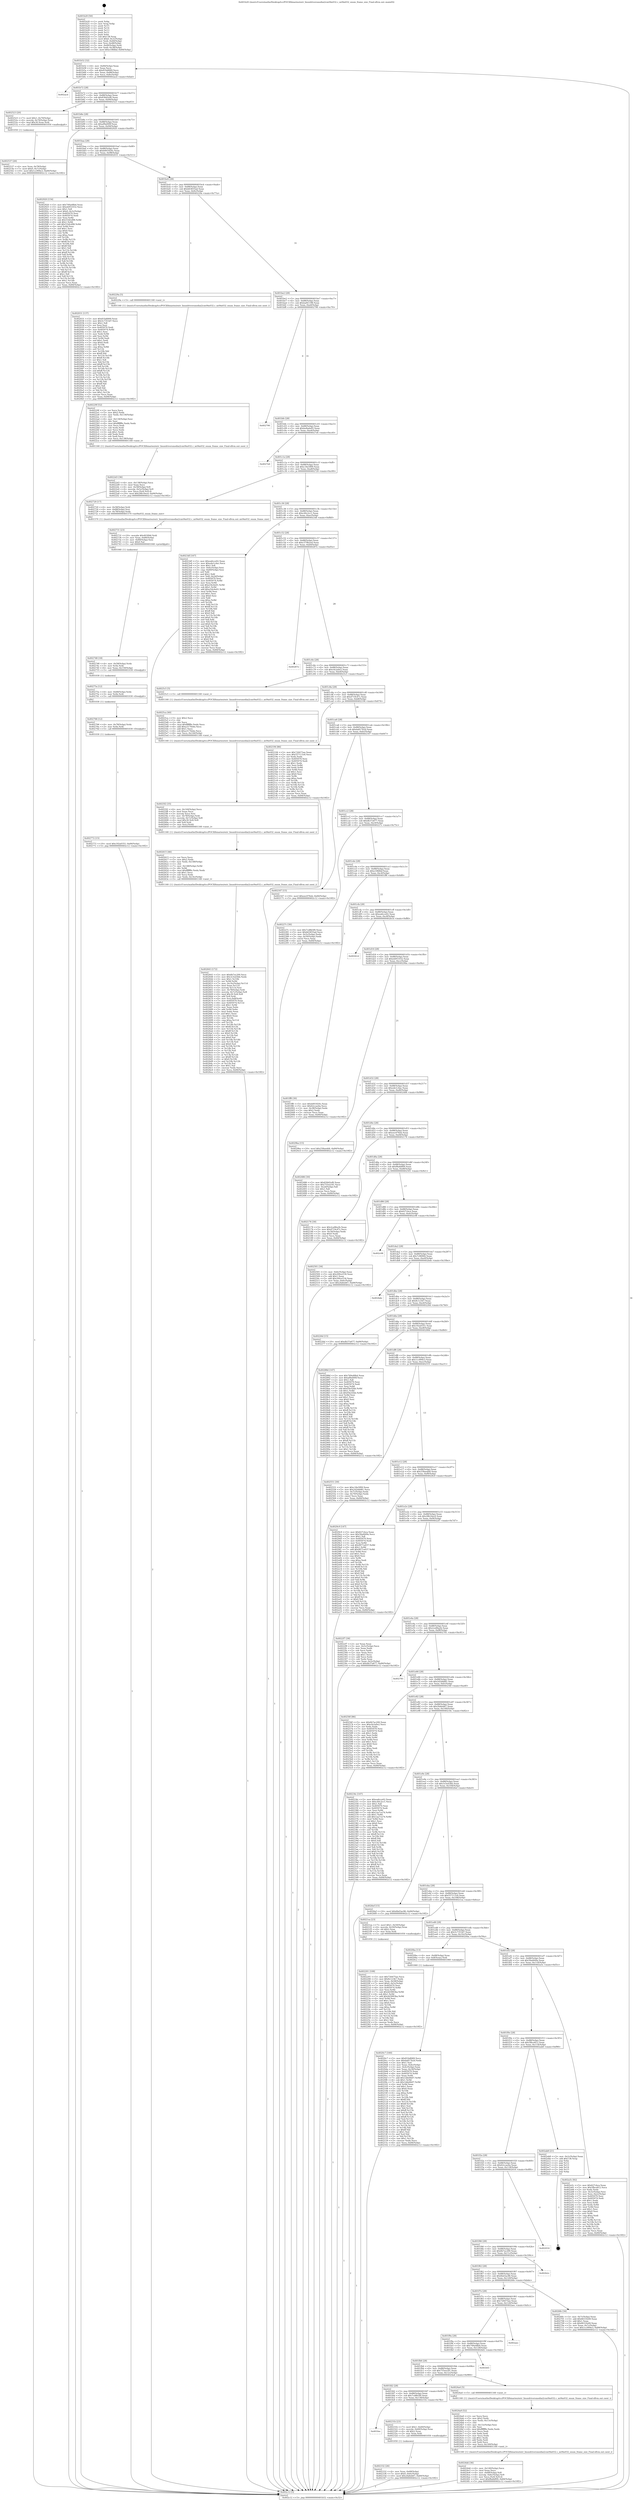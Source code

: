 digraph "0x401b20" {
  label = "0x401b20 (/mnt/c/Users/mathe/Desktop/tcc/POCII/binaries/extr_linuxdriversmediai2cmt9m032.c_mt9m032_enum_frame_size_Final-ollvm.out::main(0))"
  labelloc = "t"
  node[shape=record]

  Entry [label="",width=0.3,height=0.3,shape=circle,fillcolor=black,style=filled]
  "0x401b52" [label="{
     0x401b52 [32]\l
     | [instrs]\l
     &nbsp;&nbsp;0x401b52 \<+6\>: mov -0x84(%rbp),%eax\l
     &nbsp;&nbsp;0x401b58 \<+2\>: mov %eax,%ecx\l
     &nbsp;&nbsp;0x401b5a \<+6\>: sub $0x81fa8069,%ecx\l
     &nbsp;&nbsp;0x401b60 \<+6\>: mov %eax,-0x88(%rbp)\l
     &nbsp;&nbsp;0x401b66 \<+6\>: mov %ecx,-0x8c(%rbp)\l
     &nbsp;&nbsp;0x401b6c \<+6\>: je 0000000000402acd \<main+0xfad\>\l
  }"]
  "0x402acd" [label="{
     0x402acd\l
  }", style=dashed]
  "0x401b72" [label="{
     0x401b72 [28]\l
     | [instrs]\l
     &nbsp;&nbsp;0x401b72 \<+5\>: jmp 0000000000401b77 \<main+0x57\>\l
     &nbsp;&nbsp;0x401b77 \<+6\>: mov -0x88(%rbp),%eax\l
     &nbsp;&nbsp;0x401b7d \<+5\>: sub $0x836d2ef6,%eax\l
     &nbsp;&nbsp;0x401b82 \<+6\>: mov %eax,-0x90(%rbp)\l
     &nbsp;&nbsp;0x401b88 \<+6\>: je 0000000000402523 \<main+0xa03\>\l
  }"]
  Exit [label="",width=0.3,height=0.3,shape=circle,fillcolor=black,style=filled,peripheries=2]
  "0x402523" [label="{
     0x402523 [20]\l
     | [instrs]\l
     &nbsp;&nbsp;0x402523 \<+7\>: movl $0x1,-0x70(%rbp)\l
     &nbsp;&nbsp;0x40252a \<+4\>: movslq -0x70(%rbp),%rax\l
     &nbsp;&nbsp;0x40252e \<+4\>: imul $0x30,%rax,%rdi\l
     &nbsp;&nbsp;0x402532 \<+5\>: call 0000000000401050 \<malloc@plt\>\l
     | [calls]\l
     &nbsp;&nbsp;0x401050 \{1\} (unknown)\l
  }"]
  "0x401b8e" [label="{
     0x401b8e [28]\l
     | [instrs]\l
     &nbsp;&nbsp;0x401b8e \<+5\>: jmp 0000000000401b93 \<main+0x73\>\l
     &nbsp;&nbsp;0x401b93 \<+6\>: mov -0x88(%rbp),%eax\l
     &nbsp;&nbsp;0x401b99 \<+5\>: sub $0xaf9a000f,%eax\l
     &nbsp;&nbsp;0x401b9e \<+6\>: mov %eax,-0x94(%rbp)\l
     &nbsp;&nbsp;0x401ba4 \<+6\>: je 0000000000402920 \<main+0xe00\>\l
  }"]
  "0x402772" [label="{
     0x402772 [15]\l
     | [instrs]\l
     &nbsp;&nbsp;0x402772 \<+10\>: movl $0x192a0351,-0x84(%rbp)\l
     &nbsp;&nbsp;0x40277c \<+5\>: jmp 0000000000402c12 \<main+0x10f2\>\l
  }"]
  "0x402920" [label="{
     0x402920 [154]\l
     | [instrs]\l
     &nbsp;&nbsp;0x402920 \<+5\>: mov $0x749a48b4,%eax\l
     &nbsp;&nbsp;0x402925 \<+5\>: mov $0xeb951032,%ecx\l
     &nbsp;&nbsp;0x40292a \<+2\>: mov $0x1,%dl\l
     &nbsp;&nbsp;0x40292c \<+7\>: movl $0x0,-0x3c(%rbp)\l
     &nbsp;&nbsp;0x402933 \<+7\>: mov 0x405070,%esi\l
     &nbsp;&nbsp;0x40293a \<+7\>: mov 0x405074,%edi\l
     &nbsp;&nbsp;0x402941 \<+3\>: mov %esi,%r8d\l
     &nbsp;&nbsp;0x402944 \<+7\>: sub $0x51bfcd98,%r8d\l
     &nbsp;&nbsp;0x40294b \<+4\>: sub $0x1,%r8d\l
     &nbsp;&nbsp;0x40294f \<+7\>: add $0x51bfcd98,%r8d\l
     &nbsp;&nbsp;0x402956 \<+4\>: imul %r8d,%esi\l
     &nbsp;&nbsp;0x40295a \<+3\>: and $0x1,%esi\l
     &nbsp;&nbsp;0x40295d \<+3\>: cmp $0x0,%esi\l
     &nbsp;&nbsp;0x402960 \<+4\>: sete %r9b\l
     &nbsp;&nbsp;0x402964 \<+3\>: cmp $0xa,%edi\l
     &nbsp;&nbsp;0x402967 \<+4\>: setl %r10b\l
     &nbsp;&nbsp;0x40296b \<+3\>: mov %r9b,%r11b\l
     &nbsp;&nbsp;0x40296e \<+4\>: xor $0xff,%r11b\l
     &nbsp;&nbsp;0x402972 \<+3\>: mov %r10b,%bl\l
     &nbsp;&nbsp;0x402975 \<+3\>: xor $0xff,%bl\l
     &nbsp;&nbsp;0x402978 \<+3\>: xor $0x1,%dl\l
     &nbsp;&nbsp;0x40297b \<+3\>: mov %r11b,%r14b\l
     &nbsp;&nbsp;0x40297e \<+4\>: and $0xff,%r14b\l
     &nbsp;&nbsp;0x402982 \<+3\>: and %dl,%r9b\l
     &nbsp;&nbsp;0x402985 \<+3\>: mov %bl,%r15b\l
     &nbsp;&nbsp;0x402988 \<+4\>: and $0xff,%r15b\l
     &nbsp;&nbsp;0x40298c \<+3\>: and %dl,%r10b\l
     &nbsp;&nbsp;0x40298f \<+3\>: or %r9b,%r14b\l
     &nbsp;&nbsp;0x402992 \<+3\>: or %r10b,%r15b\l
     &nbsp;&nbsp;0x402995 \<+3\>: xor %r15b,%r14b\l
     &nbsp;&nbsp;0x402998 \<+3\>: or %bl,%r11b\l
     &nbsp;&nbsp;0x40299b \<+4\>: xor $0xff,%r11b\l
     &nbsp;&nbsp;0x40299f \<+3\>: or $0x1,%dl\l
     &nbsp;&nbsp;0x4029a2 \<+3\>: and %dl,%r11b\l
     &nbsp;&nbsp;0x4029a5 \<+3\>: or %r11b,%r14b\l
     &nbsp;&nbsp;0x4029a8 \<+4\>: test $0x1,%r14b\l
     &nbsp;&nbsp;0x4029ac \<+3\>: cmovne %ecx,%eax\l
     &nbsp;&nbsp;0x4029af \<+6\>: mov %eax,-0x84(%rbp)\l
     &nbsp;&nbsp;0x4029b5 \<+5\>: jmp 0000000000402c12 \<main+0x10f2\>\l
  }"]
  "0x401baa" [label="{
     0x401baa [28]\l
     | [instrs]\l
     &nbsp;&nbsp;0x401baa \<+5\>: jmp 0000000000401baf \<main+0x8f\>\l
     &nbsp;&nbsp;0x401baf \<+6\>: mov -0x88(%rbp),%eax\l
     &nbsp;&nbsp;0x401bb5 \<+5\>: sub $0xb001820c,%eax\l
     &nbsp;&nbsp;0x401bba \<+6\>: mov %eax,-0x98(%rbp)\l
     &nbsp;&nbsp;0x401bc0 \<+6\>: je 0000000000402031 \<main+0x511\>\l
  }"]
  "0x402766" [label="{
     0x402766 [12]\l
     | [instrs]\l
     &nbsp;&nbsp;0x402766 \<+4\>: mov -0x78(%rbp),%rdx\l
     &nbsp;&nbsp;0x40276a \<+3\>: mov %rdx,%rdi\l
     &nbsp;&nbsp;0x40276d \<+5\>: call 0000000000401030 \<free@plt\>\l
     | [calls]\l
     &nbsp;&nbsp;0x401030 \{1\} (unknown)\l
  }"]
  "0x402031" [label="{
     0x402031 [137]\l
     | [instrs]\l
     &nbsp;&nbsp;0x402031 \<+5\>: mov $0x81fa8069,%eax\l
     &nbsp;&nbsp;0x402036 \<+5\>: mov $0x5c7353d7,%ecx\l
     &nbsp;&nbsp;0x40203b \<+2\>: mov $0x1,%dl\l
     &nbsp;&nbsp;0x40203d \<+2\>: xor %esi,%esi\l
     &nbsp;&nbsp;0x40203f \<+7\>: mov 0x405070,%edi\l
     &nbsp;&nbsp;0x402046 \<+8\>: mov 0x405074,%r8d\l
     &nbsp;&nbsp;0x40204e \<+3\>: sub $0x1,%esi\l
     &nbsp;&nbsp;0x402051 \<+3\>: mov %edi,%r9d\l
     &nbsp;&nbsp;0x402054 \<+3\>: add %esi,%r9d\l
     &nbsp;&nbsp;0x402057 \<+4\>: imul %r9d,%edi\l
     &nbsp;&nbsp;0x40205b \<+3\>: and $0x1,%edi\l
     &nbsp;&nbsp;0x40205e \<+3\>: cmp $0x0,%edi\l
     &nbsp;&nbsp;0x402061 \<+4\>: sete %r10b\l
     &nbsp;&nbsp;0x402065 \<+4\>: cmp $0xa,%r8d\l
     &nbsp;&nbsp;0x402069 \<+4\>: setl %r11b\l
     &nbsp;&nbsp;0x40206d \<+3\>: mov %r10b,%bl\l
     &nbsp;&nbsp;0x402070 \<+3\>: xor $0xff,%bl\l
     &nbsp;&nbsp;0x402073 \<+3\>: mov %r11b,%r14b\l
     &nbsp;&nbsp;0x402076 \<+4\>: xor $0xff,%r14b\l
     &nbsp;&nbsp;0x40207a \<+3\>: xor $0x1,%dl\l
     &nbsp;&nbsp;0x40207d \<+3\>: mov %bl,%r15b\l
     &nbsp;&nbsp;0x402080 \<+4\>: and $0xff,%r15b\l
     &nbsp;&nbsp;0x402084 \<+3\>: and %dl,%r10b\l
     &nbsp;&nbsp;0x402087 \<+3\>: mov %r14b,%r12b\l
     &nbsp;&nbsp;0x40208a \<+4\>: and $0xff,%r12b\l
     &nbsp;&nbsp;0x40208e \<+3\>: and %dl,%r11b\l
     &nbsp;&nbsp;0x402091 \<+3\>: or %r10b,%r15b\l
     &nbsp;&nbsp;0x402094 \<+3\>: or %r11b,%r12b\l
     &nbsp;&nbsp;0x402097 \<+3\>: xor %r12b,%r15b\l
     &nbsp;&nbsp;0x40209a \<+3\>: or %r14b,%bl\l
     &nbsp;&nbsp;0x40209d \<+3\>: xor $0xff,%bl\l
     &nbsp;&nbsp;0x4020a0 \<+3\>: or $0x1,%dl\l
     &nbsp;&nbsp;0x4020a3 \<+2\>: and %dl,%bl\l
     &nbsp;&nbsp;0x4020a5 \<+3\>: or %bl,%r15b\l
     &nbsp;&nbsp;0x4020a8 \<+4\>: test $0x1,%r15b\l
     &nbsp;&nbsp;0x4020ac \<+3\>: cmovne %ecx,%eax\l
     &nbsp;&nbsp;0x4020af \<+6\>: mov %eax,-0x84(%rbp)\l
     &nbsp;&nbsp;0x4020b5 \<+5\>: jmp 0000000000402c12 \<main+0x10f2\>\l
  }"]
  "0x401bc6" [label="{
     0x401bc6 [28]\l
     | [instrs]\l
     &nbsp;&nbsp;0x401bc6 \<+5\>: jmp 0000000000401bcb \<main+0xab\>\l
     &nbsp;&nbsp;0x401bcb \<+6\>: mov -0x88(%rbp),%eax\l
     &nbsp;&nbsp;0x401bd1 \<+5\>: sub $0xb63655ad,%eax\l
     &nbsp;&nbsp;0x401bd6 \<+6\>: mov %eax,-0x9c(%rbp)\l
     &nbsp;&nbsp;0x401bdc \<+6\>: je 000000000040229a \<main+0x77a\>\l
  }"]
  "0x40275a" [label="{
     0x40275a [12]\l
     | [instrs]\l
     &nbsp;&nbsp;0x40275a \<+4\>: mov -0x68(%rbp),%rdx\l
     &nbsp;&nbsp;0x40275e \<+3\>: mov %rdx,%rdi\l
     &nbsp;&nbsp;0x402761 \<+5\>: call 0000000000401030 \<free@plt\>\l
     | [calls]\l
     &nbsp;&nbsp;0x401030 \{1\} (unknown)\l
  }"]
  "0x40229a" [label="{
     0x40229a [5]\l
     | [instrs]\l
     &nbsp;&nbsp;0x40229a \<+5\>: call 0000000000401160 \<next_i\>\l
     | [calls]\l
     &nbsp;&nbsp;0x401160 \{1\} (/mnt/c/Users/mathe/Desktop/tcc/POCII/binaries/extr_linuxdriversmediai2cmt9m032.c_mt9m032_enum_frame_size_Final-ollvm.out::next_i)\l
  }"]
  "0x401be2" [label="{
     0x401be2 [28]\l
     | [instrs]\l
     &nbsp;&nbsp;0x401be2 \<+5\>: jmp 0000000000401be7 \<main+0xc7\>\l
     &nbsp;&nbsp;0x401be7 \<+6\>: mov -0x88(%rbp),%eax\l
     &nbsp;&nbsp;0x401bed \<+5\>: sub $0xbaf41198,%eax\l
     &nbsp;&nbsp;0x401bf2 \<+6\>: mov %eax,-0xa0(%rbp)\l
     &nbsp;&nbsp;0x401bf8 \<+6\>: je 0000000000402790 \<main+0xc70\>\l
  }"]
  "0x402748" [label="{
     0x402748 [18]\l
     | [instrs]\l
     &nbsp;&nbsp;0x402748 \<+4\>: mov -0x58(%rbp),%rdx\l
     &nbsp;&nbsp;0x40274c \<+3\>: mov %rdx,%rdi\l
     &nbsp;&nbsp;0x40274f \<+6\>: mov %eax,-0x150(%rbp)\l
     &nbsp;&nbsp;0x402755 \<+5\>: call 0000000000401030 \<free@plt\>\l
     | [calls]\l
     &nbsp;&nbsp;0x401030 \{1\} (unknown)\l
  }"]
  "0x402790" [label="{
     0x402790\l
  }", style=dashed]
  "0x401bfe" [label="{
     0x401bfe [28]\l
     | [instrs]\l
     &nbsp;&nbsp;0x401bfe \<+5\>: jmp 0000000000401c03 \<main+0xe3\>\l
     &nbsp;&nbsp;0x401c03 \<+6\>: mov -0x88(%rbp),%eax\l
     &nbsp;&nbsp;0x401c09 \<+5\>: sub $0xbe8ada95,%eax\l
     &nbsp;&nbsp;0x401c0e \<+6\>: mov %eax,-0xa4(%rbp)\l
     &nbsp;&nbsp;0x401c14 \<+6\>: je 00000000004027e6 \<main+0xcc6\>\l
  }"]
  "0x402731" [label="{
     0x402731 [23]\l
     | [instrs]\l
     &nbsp;&nbsp;0x402731 \<+10\>: movabs $0x4030b6,%rdi\l
     &nbsp;&nbsp;0x40273b \<+3\>: mov %eax,-0x80(%rbp)\l
     &nbsp;&nbsp;0x40273e \<+3\>: mov -0x80(%rbp),%esi\l
     &nbsp;&nbsp;0x402741 \<+2\>: mov $0x0,%al\l
     &nbsp;&nbsp;0x402743 \<+5\>: call 0000000000401040 \<printf@plt\>\l
     | [calls]\l
     &nbsp;&nbsp;0x401040 \{1\} (unknown)\l
  }"]
  "0x4027e6" [label="{
     0x4027e6\l
  }", style=dashed]
  "0x401c1a" [label="{
     0x401c1a [28]\l
     | [instrs]\l
     &nbsp;&nbsp;0x401c1a \<+5\>: jmp 0000000000401c1f \<main+0xff\>\l
     &nbsp;&nbsp;0x401c1f \<+6\>: mov -0x88(%rbp),%eax\l
     &nbsp;&nbsp;0x401c25 \<+5\>: sub $0xc34e5f09,%eax\l
     &nbsp;&nbsp;0x401c2a \<+6\>: mov %eax,-0xa8(%rbp)\l
     &nbsp;&nbsp;0x401c30 \<+6\>: je 0000000000402720 \<main+0xc00\>\l
  }"]
  "0x402643" [label="{
     0x402643 [172]\l
     | [instrs]\l
     &nbsp;&nbsp;0x402643 \<+5\>: mov $0x6b7ac200,%ecx\l
     &nbsp;&nbsp;0x402648 \<+5\>: mov $0x3c5ed3bb,%edx\l
     &nbsp;&nbsp;0x40264d \<+3\>: mov $0x1,%r10b\l
     &nbsp;&nbsp;0x402650 \<+3\>: xor %r9d,%r9d\l
     &nbsp;&nbsp;0x402653 \<+7\>: mov -0x14c(%rbp),%r11d\l
     &nbsp;&nbsp;0x40265a \<+4\>: imul %eax,%r11d\l
     &nbsp;&nbsp;0x40265e \<+3\>: movslq %r11d,%rsi\l
     &nbsp;&nbsp;0x402661 \<+4\>: mov -0x78(%rbp),%rdi\l
     &nbsp;&nbsp;0x402665 \<+4\>: movslq -0x7c(%rbp),%r8\l
     &nbsp;&nbsp;0x402669 \<+4\>: imul $0x30,%r8,%r8\l
     &nbsp;&nbsp;0x40266d \<+3\>: add %r8,%rdi\l
     &nbsp;&nbsp;0x402670 \<+4\>: mov %rsi,0x8(%rdi)\l
     &nbsp;&nbsp;0x402674 \<+7\>: mov 0x405070,%eax\l
     &nbsp;&nbsp;0x40267b \<+8\>: mov 0x405074,%r11d\l
     &nbsp;&nbsp;0x402683 \<+4\>: sub $0x1,%r9d\l
     &nbsp;&nbsp;0x402687 \<+2\>: mov %eax,%ebx\l
     &nbsp;&nbsp;0x402689 \<+3\>: add %r9d,%ebx\l
     &nbsp;&nbsp;0x40268c \<+3\>: imul %ebx,%eax\l
     &nbsp;&nbsp;0x40268f \<+3\>: and $0x1,%eax\l
     &nbsp;&nbsp;0x402692 \<+3\>: cmp $0x0,%eax\l
     &nbsp;&nbsp;0x402695 \<+4\>: sete %r14b\l
     &nbsp;&nbsp;0x402699 \<+4\>: cmp $0xa,%r11d\l
     &nbsp;&nbsp;0x40269d \<+4\>: setl %r15b\l
     &nbsp;&nbsp;0x4026a1 \<+3\>: mov %r14b,%r12b\l
     &nbsp;&nbsp;0x4026a4 \<+4\>: xor $0xff,%r12b\l
     &nbsp;&nbsp;0x4026a8 \<+3\>: mov %r15b,%r13b\l
     &nbsp;&nbsp;0x4026ab \<+4\>: xor $0xff,%r13b\l
     &nbsp;&nbsp;0x4026af \<+4\>: xor $0x0,%r10b\l
     &nbsp;&nbsp;0x4026b3 \<+3\>: mov %r12b,%al\l
     &nbsp;&nbsp;0x4026b6 \<+2\>: and $0x0,%al\l
     &nbsp;&nbsp;0x4026b8 \<+3\>: and %r10b,%r14b\l
     &nbsp;&nbsp;0x4026bb \<+3\>: mov %r13b,%sil\l
     &nbsp;&nbsp;0x4026be \<+4\>: and $0x0,%sil\l
     &nbsp;&nbsp;0x4026c2 \<+3\>: and %r10b,%r15b\l
     &nbsp;&nbsp;0x4026c5 \<+3\>: or %r14b,%al\l
     &nbsp;&nbsp;0x4026c8 \<+3\>: or %r15b,%sil\l
     &nbsp;&nbsp;0x4026cb \<+3\>: xor %sil,%al\l
     &nbsp;&nbsp;0x4026ce \<+3\>: or %r13b,%r12b\l
     &nbsp;&nbsp;0x4026d1 \<+4\>: xor $0xff,%r12b\l
     &nbsp;&nbsp;0x4026d5 \<+4\>: or $0x0,%r10b\l
     &nbsp;&nbsp;0x4026d9 \<+3\>: and %r10b,%r12b\l
     &nbsp;&nbsp;0x4026dc \<+3\>: or %r12b,%al\l
     &nbsp;&nbsp;0x4026df \<+2\>: test $0x1,%al\l
     &nbsp;&nbsp;0x4026e1 \<+3\>: cmovne %edx,%ecx\l
     &nbsp;&nbsp;0x4026e4 \<+6\>: mov %ecx,-0x84(%rbp)\l
     &nbsp;&nbsp;0x4026ea \<+5\>: jmp 0000000000402c12 \<main+0x10f2\>\l
  }"]
  "0x402720" [label="{
     0x402720 [17]\l
     | [instrs]\l
     &nbsp;&nbsp;0x402720 \<+4\>: mov -0x58(%rbp),%rdi\l
     &nbsp;&nbsp;0x402724 \<+4\>: mov -0x68(%rbp),%rsi\l
     &nbsp;&nbsp;0x402728 \<+4\>: mov -0x78(%rbp),%rdx\l
     &nbsp;&nbsp;0x40272c \<+5\>: call 0000000000401570 \<mt9m032_enum_frame_size\>\l
     | [calls]\l
     &nbsp;&nbsp;0x401570 \{1\} (/mnt/c/Users/mathe/Desktop/tcc/POCII/binaries/extr_linuxdriversmediai2cmt9m032.c_mt9m032_enum_frame_size_Final-ollvm.out::mt9m032_enum_frame_size)\l
  }"]
  "0x401c36" [label="{
     0x401c36 [28]\l
     | [instrs]\l
     &nbsp;&nbsp;0x401c36 \<+5\>: jmp 0000000000401c3b \<main+0x11b\>\l
     &nbsp;&nbsp;0x401c3b \<+6\>: mov -0x88(%rbp),%eax\l
     &nbsp;&nbsp;0x401c41 \<+5\>: sub $0xc44c2cc1,%eax\l
     &nbsp;&nbsp;0x401c46 \<+6\>: mov %eax,-0xac(%rbp)\l
     &nbsp;&nbsp;0x401c4c \<+6\>: je 00000000004023df \<main+0x8bf\>\l
  }"]
  "0x402615" [label="{
     0x402615 [46]\l
     | [instrs]\l
     &nbsp;&nbsp;0x402615 \<+2\>: xor %ecx,%ecx\l
     &nbsp;&nbsp;0x402617 \<+5\>: mov $0x2,%edx\l
     &nbsp;&nbsp;0x40261c \<+6\>: mov %edx,-0x148(%rbp)\l
     &nbsp;&nbsp;0x402622 \<+1\>: cltd\l
     &nbsp;&nbsp;0x402623 \<+7\>: mov -0x148(%rbp),%r9d\l
     &nbsp;&nbsp;0x40262a \<+3\>: idiv %r9d\l
     &nbsp;&nbsp;0x40262d \<+6\>: imul $0xfffffffe,%edx,%edx\l
     &nbsp;&nbsp;0x402633 \<+3\>: sub $0x1,%ecx\l
     &nbsp;&nbsp;0x402636 \<+2\>: sub %ecx,%edx\l
     &nbsp;&nbsp;0x402638 \<+6\>: mov %edx,-0x14c(%rbp)\l
     &nbsp;&nbsp;0x40263e \<+5\>: call 0000000000401160 \<next_i\>\l
     | [calls]\l
     &nbsp;&nbsp;0x401160 \{1\} (/mnt/c/Users/mathe/Desktop/tcc/POCII/binaries/extr_linuxdriversmediai2cmt9m032.c_mt9m032_enum_frame_size_Final-ollvm.out::next_i)\l
  }"]
  "0x4023df" [label="{
     0x4023df [167]\l
     | [instrs]\l
     &nbsp;&nbsp;0x4023df \<+5\>: mov $0xea6cce02,%eax\l
     &nbsp;&nbsp;0x4023e4 \<+5\>: mov $0xede1c4ac,%ecx\l
     &nbsp;&nbsp;0x4023e9 \<+2\>: mov $0x1,%dl\l
     &nbsp;&nbsp;0x4023eb \<+3\>: mov -0x6c(%rbp),%esi\l
     &nbsp;&nbsp;0x4023ee \<+3\>: cmp -0x60(%rbp),%esi\l
     &nbsp;&nbsp;0x4023f1 \<+4\>: setl %dil\l
     &nbsp;&nbsp;0x4023f5 \<+4\>: and $0x1,%dil\l
     &nbsp;&nbsp;0x4023f9 \<+4\>: mov %dil,-0x2d(%rbp)\l
     &nbsp;&nbsp;0x4023fd \<+7\>: mov 0x405070,%esi\l
     &nbsp;&nbsp;0x402404 \<+8\>: mov 0x405074,%r8d\l
     &nbsp;&nbsp;0x40240c \<+3\>: mov %esi,%r9d\l
     &nbsp;&nbsp;0x40240f \<+7\>: sub $0xe54c6e01,%r9d\l
     &nbsp;&nbsp;0x402416 \<+4\>: sub $0x1,%r9d\l
     &nbsp;&nbsp;0x40241a \<+7\>: add $0xe54c6e01,%r9d\l
     &nbsp;&nbsp;0x402421 \<+4\>: imul %r9d,%esi\l
     &nbsp;&nbsp;0x402425 \<+3\>: and $0x1,%esi\l
     &nbsp;&nbsp;0x402428 \<+3\>: cmp $0x0,%esi\l
     &nbsp;&nbsp;0x40242b \<+4\>: sete %dil\l
     &nbsp;&nbsp;0x40242f \<+4\>: cmp $0xa,%r8d\l
     &nbsp;&nbsp;0x402433 \<+4\>: setl %r10b\l
     &nbsp;&nbsp;0x402437 \<+3\>: mov %dil,%r11b\l
     &nbsp;&nbsp;0x40243a \<+4\>: xor $0xff,%r11b\l
     &nbsp;&nbsp;0x40243e \<+3\>: mov %r10b,%bl\l
     &nbsp;&nbsp;0x402441 \<+3\>: xor $0xff,%bl\l
     &nbsp;&nbsp;0x402444 \<+3\>: xor $0x0,%dl\l
     &nbsp;&nbsp;0x402447 \<+3\>: mov %r11b,%r14b\l
     &nbsp;&nbsp;0x40244a \<+4\>: and $0x0,%r14b\l
     &nbsp;&nbsp;0x40244e \<+3\>: and %dl,%dil\l
     &nbsp;&nbsp;0x402451 \<+3\>: mov %bl,%r15b\l
     &nbsp;&nbsp;0x402454 \<+4\>: and $0x0,%r15b\l
     &nbsp;&nbsp;0x402458 \<+3\>: and %dl,%r10b\l
     &nbsp;&nbsp;0x40245b \<+3\>: or %dil,%r14b\l
     &nbsp;&nbsp;0x40245e \<+3\>: or %r10b,%r15b\l
     &nbsp;&nbsp;0x402461 \<+3\>: xor %r15b,%r14b\l
     &nbsp;&nbsp;0x402464 \<+3\>: or %bl,%r11b\l
     &nbsp;&nbsp;0x402467 \<+4\>: xor $0xff,%r11b\l
     &nbsp;&nbsp;0x40246b \<+3\>: or $0x0,%dl\l
     &nbsp;&nbsp;0x40246e \<+3\>: and %dl,%r11b\l
     &nbsp;&nbsp;0x402471 \<+3\>: or %r11b,%r14b\l
     &nbsp;&nbsp;0x402474 \<+4\>: test $0x1,%r14b\l
     &nbsp;&nbsp;0x402478 \<+3\>: cmovne %ecx,%eax\l
     &nbsp;&nbsp;0x40247b \<+6\>: mov %eax,-0x84(%rbp)\l
     &nbsp;&nbsp;0x402481 \<+5\>: jmp 0000000000402c12 \<main+0x10f2\>\l
  }"]
  "0x401c52" [label="{
     0x401c52 [28]\l
     | [instrs]\l
     &nbsp;&nbsp;0x401c52 \<+5\>: jmp 0000000000401c57 \<main+0x137\>\l
     &nbsp;&nbsp;0x401c57 \<+6\>: mov -0x88(%rbp),%eax\l
     &nbsp;&nbsp;0x401c5d \<+5\>: sub $0xc579b2ed,%eax\l
     &nbsp;&nbsp;0x401c62 \<+6\>: mov %eax,-0xb0(%rbp)\l
     &nbsp;&nbsp;0x401c68 \<+6\>: je 000000000040287e \<main+0xd5e\>\l
  }"]
  "0x4025f2" [label="{
     0x4025f2 [35]\l
     | [instrs]\l
     &nbsp;&nbsp;0x4025f2 \<+6\>: mov -0x144(%rbp),%ecx\l
     &nbsp;&nbsp;0x4025f8 \<+3\>: imul %eax,%ecx\l
     &nbsp;&nbsp;0x4025fb \<+3\>: movslq %ecx,%rsi\l
     &nbsp;&nbsp;0x4025fe \<+4\>: mov -0x78(%rbp),%rdi\l
     &nbsp;&nbsp;0x402602 \<+4\>: movslq -0x7c(%rbp),%r8\l
     &nbsp;&nbsp;0x402606 \<+4\>: imul $0x30,%r8,%r8\l
     &nbsp;&nbsp;0x40260a \<+3\>: add %r8,%rdi\l
     &nbsp;&nbsp;0x40260d \<+3\>: mov %rsi,(%rdi)\l
     &nbsp;&nbsp;0x402610 \<+5\>: call 0000000000401160 \<next_i\>\l
     | [calls]\l
     &nbsp;&nbsp;0x401160 \{1\} (/mnt/c/Users/mathe/Desktop/tcc/POCII/binaries/extr_linuxdriversmediai2cmt9m032.c_mt9m032_enum_frame_size_Final-ollvm.out::next_i)\l
  }"]
  "0x40287e" [label="{
     0x40287e\l
  }", style=dashed]
  "0x401c6e" [label="{
     0x401c6e [28]\l
     | [instrs]\l
     &nbsp;&nbsp;0x401c6e \<+5\>: jmp 0000000000401c73 \<main+0x153\>\l
     &nbsp;&nbsp;0x401c73 \<+6\>: mov -0x88(%rbp),%eax\l
     &nbsp;&nbsp;0x401c79 \<+5\>: sub $0xcfe2a0e2,%eax\l
     &nbsp;&nbsp;0x401c7e \<+6\>: mov %eax,-0xb4(%rbp)\l
     &nbsp;&nbsp;0x401c84 \<+6\>: je 00000000004025c5 \<main+0xaa5\>\l
  }"]
  "0x4025ca" [label="{
     0x4025ca [40]\l
     | [instrs]\l
     &nbsp;&nbsp;0x4025ca \<+5\>: mov $0x2,%ecx\l
     &nbsp;&nbsp;0x4025cf \<+1\>: cltd\l
     &nbsp;&nbsp;0x4025d0 \<+2\>: idiv %ecx\l
     &nbsp;&nbsp;0x4025d2 \<+6\>: imul $0xfffffffe,%edx,%ecx\l
     &nbsp;&nbsp;0x4025d8 \<+6\>: add $0xa3170ebe,%ecx\l
     &nbsp;&nbsp;0x4025de \<+3\>: add $0x1,%ecx\l
     &nbsp;&nbsp;0x4025e1 \<+6\>: sub $0xa3170ebe,%ecx\l
     &nbsp;&nbsp;0x4025e7 \<+6\>: mov %ecx,-0x144(%rbp)\l
     &nbsp;&nbsp;0x4025ed \<+5\>: call 0000000000401160 \<next_i\>\l
     | [calls]\l
     &nbsp;&nbsp;0x401160 \{1\} (/mnt/c/Users/mathe/Desktop/tcc/POCII/binaries/extr_linuxdriversmediai2cmt9m032.c_mt9m032_enum_frame_size_Final-ollvm.out::next_i)\l
  }"]
  "0x4025c5" [label="{
     0x4025c5 [5]\l
     | [instrs]\l
     &nbsp;&nbsp;0x4025c5 \<+5\>: call 0000000000401160 \<next_i\>\l
     | [calls]\l
     &nbsp;&nbsp;0x401160 \{1\} (/mnt/c/Users/mathe/Desktop/tcc/POCII/binaries/extr_linuxdriversmediai2cmt9m032.c_mt9m032_enum_frame_size_Final-ollvm.out::next_i)\l
  }"]
  "0x401c8a" [label="{
     0x401c8a [28]\l
     | [instrs]\l
     &nbsp;&nbsp;0x401c8a \<+5\>: jmp 0000000000401c8f \<main+0x16f\>\l
     &nbsp;&nbsp;0x401c8f \<+6\>: mov -0x88(%rbp),%eax\l
     &nbsp;&nbsp;0x401c95 \<+5\>: sub $0xd719c47c,%eax\l
     &nbsp;&nbsp;0x401c9a \<+6\>: mov %eax,-0xb8(%rbp)\l
     &nbsp;&nbsp;0x401ca0 \<+6\>: je 0000000000402194 \<main+0x674\>\l
  }"]
  "0x402537" [label="{
     0x402537 [26]\l
     | [instrs]\l
     &nbsp;&nbsp;0x402537 \<+4\>: mov %rax,-0x78(%rbp)\l
     &nbsp;&nbsp;0x40253b \<+7\>: movl $0x0,-0x7c(%rbp)\l
     &nbsp;&nbsp;0x402542 \<+10\>: movl $0x1cc994e3,-0x84(%rbp)\l
     &nbsp;&nbsp;0x40254c \<+5\>: jmp 0000000000402c12 \<main+0x10f2\>\l
  }"]
  "0x402194" [label="{
     0x402194 [86]\l
     | [instrs]\l
     &nbsp;&nbsp;0x402194 \<+5\>: mov $0x726475ae,%eax\l
     &nbsp;&nbsp;0x402199 \<+5\>: mov $0x557113c6,%ecx\l
     &nbsp;&nbsp;0x40219e \<+2\>: xor %edx,%edx\l
     &nbsp;&nbsp;0x4021a0 \<+7\>: mov 0x405070,%esi\l
     &nbsp;&nbsp;0x4021a7 \<+7\>: mov 0x405074,%edi\l
     &nbsp;&nbsp;0x4021ae \<+3\>: sub $0x1,%edx\l
     &nbsp;&nbsp;0x4021b1 \<+3\>: mov %esi,%r8d\l
     &nbsp;&nbsp;0x4021b4 \<+3\>: add %edx,%r8d\l
     &nbsp;&nbsp;0x4021b7 \<+4\>: imul %r8d,%esi\l
     &nbsp;&nbsp;0x4021bb \<+3\>: and $0x1,%esi\l
     &nbsp;&nbsp;0x4021be \<+3\>: cmp $0x0,%esi\l
     &nbsp;&nbsp;0x4021c1 \<+4\>: sete %r9b\l
     &nbsp;&nbsp;0x4021c5 \<+3\>: cmp $0xa,%edi\l
     &nbsp;&nbsp;0x4021c8 \<+4\>: setl %r10b\l
     &nbsp;&nbsp;0x4021cc \<+3\>: mov %r9b,%r11b\l
     &nbsp;&nbsp;0x4021cf \<+3\>: and %r10b,%r11b\l
     &nbsp;&nbsp;0x4021d2 \<+3\>: xor %r10b,%r9b\l
     &nbsp;&nbsp;0x4021d5 \<+3\>: or %r9b,%r11b\l
     &nbsp;&nbsp;0x4021d8 \<+4\>: test $0x1,%r11b\l
     &nbsp;&nbsp;0x4021dc \<+3\>: cmovne %ecx,%eax\l
     &nbsp;&nbsp;0x4021df \<+6\>: mov %eax,-0x84(%rbp)\l
     &nbsp;&nbsp;0x4021e5 \<+5\>: jmp 0000000000402c12 \<main+0x10f2\>\l
  }"]
  "0x401ca6" [label="{
     0x401ca6 [28]\l
     | [instrs]\l
     &nbsp;&nbsp;0x401ca6 \<+5\>: jmp 0000000000401cab \<main+0x18b\>\l
     &nbsp;&nbsp;0x401cab \<+6\>: mov -0x88(%rbp),%eax\l
     &nbsp;&nbsp;0x401cb1 \<+5\>: sub $0xda817b2d,%eax\l
     &nbsp;&nbsp;0x401cb6 \<+6\>: mov %eax,-0xbc(%rbp)\l
     &nbsp;&nbsp;0x401cbc \<+6\>: je 0000000000402167 \<main+0x647\>\l
  }"]
  "0x4024dd" [label="{
     0x4024dd [36]\l
     | [instrs]\l
     &nbsp;&nbsp;0x4024dd \<+6\>: mov -0x140(%rbp),%ecx\l
     &nbsp;&nbsp;0x4024e3 \<+3\>: imul %eax,%ecx\l
     &nbsp;&nbsp;0x4024e6 \<+4\>: mov -0x68(%rbp),%r8\l
     &nbsp;&nbsp;0x4024ea \<+4\>: movslq -0x6c(%rbp),%r9\l
     &nbsp;&nbsp;0x4024ee \<+4\>: mov %ecx,(%r8,%r9,4)\l
     &nbsp;&nbsp;0x4024f2 \<+10\>: movl $0xf8a8df09,-0x84(%rbp)\l
     &nbsp;&nbsp;0x4024fc \<+5\>: jmp 0000000000402c12 \<main+0x10f2\>\l
  }"]
  "0x402167" [label="{
     0x402167 [15]\l
     | [instrs]\l
     &nbsp;&nbsp;0x402167 \<+10\>: movl $0xeec076eb,-0x84(%rbp)\l
     &nbsp;&nbsp;0x402171 \<+5\>: jmp 0000000000402c12 \<main+0x10f2\>\l
  }"]
  "0x401cc2" [label="{
     0x401cc2 [28]\l
     | [instrs]\l
     &nbsp;&nbsp;0x401cc2 \<+5\>: jmp 0000000000401cc7 \<main+0x1a7\>\l
     &nbsp;&nbsp;0x401cc7 \<+6\>: mov -0x88(%rbp),%eax\l
     &nbsp;&nbsp;0x401ccd \<+5\>: sub $0xdb37a677,%eax\l
     &nbsp;&nbsp;0x401cd2 \<+6\>: mov %eax,-0xc0(%rbp)\l
     &nbsp;&nbsp;0x401cd8 \<+6\>: je 000000000040227c \<main+0x75c\>\l
  }"]
  "0x4024a9" [label="{
     0x4024a9 [52]\l
     | [instrs]\l
     &nbsp;&nbsp;0x4024a9 \<+2\>: xor %ecx,%ecx\l
     &nbsp;&nbsp;0x4024ab \<+5\>: mov $0x2,%edx\l
     &nbsp;&nbsp;0x4024b0 \<+6\>: mov %edx,-0x13c(%rbp)\l
     &nbsp;&nbsp;0x4024b6 \<+1\>: cltd\l
     &nbsp;&nbsp;0x4024b7 \<+6\>: mov -0x13c(%rbp),%esi\l
     &nbsp;&nbsp;0x4024bd \<+2\>: idiv %esi\l
     &nbsp;&nbsp;0x4024bf \<+6\>: imul $0xfffffffe,%edx,%edx\l
     &nbsp;&nbsp;0x4024c5 \<+2\>: mov %ecx,%edi\l
     &nbsp;&nbsp;0x4024c7 \<+2\>: sub %edx,%edi\l
     &nbsp;&nbsp;0x4024c9 \<+2\>: mov %ecx,%edx\l
     &nbsp;&nbsp;0x4024cb \<+3\>: sub $0x1,%edx\l
     &nbsp;&nbsp;0x4024ce \<+2\>: add %edx,%edi\l
     &nbsp;&nbsp;0x4024d0 \<+2\>: sub %edi,%ecx\l
     &nbsp;&nbsp;0x4024d2 \<+6\>: mov %ecx,-0x140(%rbp)\l
     &nbsp;&nbsp;0x4024d8 \<+5\>: call 0000000000401160 \<next_i\>\l
     | [calls]\l
     &nbsp;&nbsp;0x401160 \{1\} (/mnt/c/Users/mathe/Desktop/tcc/POCII/binaries/extr_linuxdriversmediai2cmt9m032.c_mt9m032_enum_frame_size_Final-ollvm.out::next_i)\l
  }"]
  "0x40227c" [label="{
     0x40227c [30]\l
     | [instrs]\l
     &nbsp;&nbsp;0x40227c \<+5\>: mov $0x7cd8b5f0,%eax\l
     &nbsp;&nbsp;0x402281 \<+5\>: mov $0xb63655ad,%ecx\l
     &nbsp;&nbsp;0x402286 \<+3\>: mov -0x5c(%rbp),%edx\l
     &nbsp;&nbsp;0x402289 \<+3\>: cmp -0x50(%rbp),%edx\l
     &nbsp;&nbsp;0x40228c \<+3\>: cmovl %ecx,%eax\l
     &nbsp;&nbsp;0x40228f \<+6\>: mov %eax,-0x84(%rbp)\l
     &nbsp;&nbsp;0x402295 \<+5\>: jmp 0000000000402c12 \<main+0x10f2\>\l
  }"]
  "0x401cde" [label="{
     0x401cde [28]\l
     | [instrs]\l
     &nbsp;&nbsp;0x401cde \<+5\>: jmp 0000000000401ce3 \<main+0x1c3\>\l
     &nbsp;&nbsp;0x401ce3 \<+6\>: mov -0x88(%rbp),%eax\l
     &nbsp;&nbsp;0x401ce9 \<+5\>: sub $0xe18fdfaf,%eax\l
     &nbsp;&nbsp;0x401cee \<+6\>: mov %eax,-0xc4(%rbp)\l
     &nbsp;&nbsp;0x401cf4 \<+6\>: je 0000000000401ff8 \<main+0x4d8\>\l
  }"]
  "0x402332" [label="{
     0x402332 [26]\l
     | [instrs]\l
     &nbsp;&nbsp;0x402332 \<+4\>: mov %rax,-0x68(%rbp)\l
     &nbsp;&nbsp;0x402336 \<+7\>: movl $0x0,-0x6c(%rbp)\l
     &nbsp;&nbsp;0x40233d \<+10\>: movl $0x2fa6eb67,-0x84(%rbp)\l
     &nbsp;&nbsp;0x402347 \<+5\>: jmp 0000000000402c12 \<main+0x10f2\>\l
  }"]
  "0x401ff8" [label="{
     0x401ff8 [30]\l
     | [instrs]\l
     &nbsp;&nbsp;0x401ff8 \<+5\>: mov $0xb001820c,%eax\l
     &nbsp;&nbsp;0x401ffd \<+5\>: mov $0x62ccae4a,%ecx\l
     &nbsp;&nbsp;0x402002 \<+3\>: mov -0x38(%rbp),%edx\l
     &nbsp;&nbsp;0x402005 \<+3\>: cmp $0x2,%edx\l
     &nbsp;&nbsp;0x402008 \<+3\>: cmovne %ecx,%eax\l
     &nbsp;&nbsp;0x40200b \<+6\>: mov %eax,-0x84(%rbp)\l
     &nbsp;&nbsp;0x402011 \<+5\>: jmp 0000000000402c12 \<main+0x10f2\>\l
  }"]
  "0x401cfa" [label="{
     0x401cfa [28]\l
     | [instrs]\l
     &nbsp;&nbsp;0x401cfa \<+5\>: jmp 0000000000401cff \<main+0x1df\>\l
     &nbsp;&nbsp;0x401cff \<+6\>: mov -0x88(%rbp),%eax\l
     &nbsp;&nbsp;0x401d05 \<+5\>: sub $0xea6cce02,%eax\l
     &nbsp;&nbsp;0x401d0a \<+6\>: mov %eax,-0xc8(%rbp)\l
     &nbsp;&nbsp;0x401d10 \<+6\>: je 0000000000402b1d \<main+0xffd\>\l
  }"]
  "0x402c12" [label="{
     0x402c12 [5]\l
     | [instrs]\l
     &nbsp;&nbsp;0x402c12 \<+5\>: jmp 0000000000401b52 \<main+0x32\>\l
  }"]
  "0x401b20" [label="{
     0x401b20 [50]\l
     | [instrs]\l
     &nbsp;&nbsp;0x401b20 \<+1\>: push %rbp\l
     &nbsp;&nbsp;0x401b21 \<+3\>: mov %rsp,%rbp\l
     &nbsp;&nbsp;0x401b24 \<+2\>: push %r15\l
     &nbsp;&nbsp;0x401b26 \<+2\>: push %r14\l
     &nbsp;&nbsp;0x401b28 \<+2\>: push %r13\l
     &nbsp;&nbsp;0x401b2a \<+2\>: push %r12\l
     &nbsp;&nbsp;0x401b2c \<+1\>: push %rbx\l
     &nbsp;&nbsp;0x401b2d \<+7\>: sub $0x138,%rsp\l
     &nbsp;&nbsp;0x401b34 \<+7\>: movl $0x0,-0x3c(%rbp)\l
     &nbsp;&nbsp;0x401b3b \<+3\>: mov %edi,-0x40(%rbp)\l
     &nbsp;&nbsp;0x401b3e \<+4\>: mov %rsi,-0x48(%rbp)\l
     &nbsp;&nbsp;0x401b42 \<+3\>: mov -0x40(%rbp),%edi\l
     &nbsp;&nbsp;0x401b45 \<+3\>: mov %edi,-0x38(%rbp)\l
     &nbsp;&nbsp;0x401b48 \<+10\>: movl $0xe18fdfaf,-0x84(%rbp)\l
  }"]
  "0x401fee" [label="{
     0x401fee\l
  }", style=dashed]
  "0x402b1d" [label="{
     0x402b1d\l
  }", style=dashed]
  "0x401d16" [label="{
     0x401d16 [28]\l
     | [instrs]\l
     &nbsp;&nbsp;0x401d16 \<+5\>: jmp 0000000000401d1b \<main+0x1fb\>\l
     &nbsp;&nbsp;0x401d1b \<+6\>: mov -0x88(%rbp),%eax\l
     &nbsp;&nbsp;0x401d21 \<+5\>: sub $0xeb951032,%eax\l
     &nbsp;&nbsp;0x401d26 \<+6\>: mov %eax,-0xcc(%rbp)\l
     &nbsp;&nbsp;0x401d2c \<+6\>: je 00000000004029ba \<main+0xe9a\>\l
  }"]
  "0x40231b" [label="{
     0x40231b [23]\l
     | [instrs]\l
     &nbsp;&nbsp;0x40231b \<+7\>: movl $0x1,-0x60(%rbp)\l
     &nbsp;&nbsp;0x402322 \<+4\>: movslq -0x60(%rbp),%rax\l
     &nbsp;&nbsp;0x402326 \<+4\>: shl $0x2,%rax\l
     &nbsp;&nbsp;0x40232a \<+3\>: mov %rax,%rdi\l
     &nbsp;&nbsp;0x40232d \<+5\>: call 0000000000401050 \<malloc@plt\>\l
     | [calls]\l
     &nbsp;&nbsp;0x401050 \{1\} (unknown)\l
  }"]
  "0x4029ba" [label="{
     0x4029ba [15]\l
     | [instrs]\l
     &nbsp;&nbsp;0x4029ba \<+10\>: movl $0x258aedd4,-0x84(%rbp)\l
     &nbsp;&nbsp;0x4029c4 \<+5\>: jmp 0000000000402c12 \<main+0x10f2\>\l
  }"]
  "0x401d32" [label="{
     0x401d32 [28]\l
     | [instrs]\l
     &nbsp;&nbsp;0x401d32 \<+5\>: jmp 0000000000401d37 \<main+0x217\>\l
     &nbsp;&nbsp;0x401d37 \<+6\>: mov -0x88(%rbp),%eax\l
     &nbsp;&nbsp;0x401d3d \<+5\>: sub $0xede1c4ac,%eax\l
     &nbsp;&nbsp;0x401d42 \<+6\>: mov %eax,-0xd0(%rbp)\l
     &nbsp;&nbsp;0x401d48 \<+6\>: je 0000000000402486 \<main+0x966\>\l
  }"]
  "0x401fd2" [label="{
     0x401fd2 [28]\l
     | [instrs]\l
     &nbsp;&nbsp;0x401fd2 \<+5\>: jmp 0000000000401fd7 \<main+0x4b7\>\l
     &nbsp;&nbsp;0x401fd7 \<+6\>: mov -0x88(%rbp),%eax\l
     &nbsp;&nbsp;0x401fdd \<+5\>: sub $0x7cd8b5f0,%eax\l
     &nbsp;&nbsp;0x401fe2 \<+6\>: mov %eax,-0x130(%rbp)\l
     &nbsp;&nbsp;0x401fe8 \<+6\>: je 000000000040231b \<main+0x7fb\>\l
  }"]
  "0x402486" [label="{
     0x402486 [30]\l
     | [instrs]\l
     &nbsp;&nbsp;0x402486 \<+5\>: mov $0x836d2ef6,%eax\l
     &nbsp;&nbsp;0x40248b \<+5\>: mov $0x755ea181,%ecx\l
     &nbsp;&nbsp;0x402490 \<+3\>: mov -0x2d(%rbp),%dl\l
     &nbsp;&nbsp;0x402493 \<+3\>: test $0x1,%dl\l
     &nbsp;&nbsp;0x402496 \<+3\>: cmovne %ecx,%eax\l
     &nbsp;&nbsp;0x402499 \<+6\>: mov %eax,-0x84(%rbp)\l
     &nbsp;&nbsp;0x40249f \<+5\>: jmp 0000000000402c12 \<main+0x10f2\>\l
  }"]
  "0x401d4e" [label="{
     0x401d4e [28]\l
     | [instrs]\l
     &nbsp;&nbsp;0x401d4e \<+5\>: jmp 0000000000401d53 \<main+0x233\>\l
     &nbsp;&nbsp;0x401d53 \<+6\>: mov -0x88(%rbp),%eax\l
     &nbsp;&nbsp;0x401d59 \<+5\>: sub $0xeec076eb,%eax\l
     &nbsp;&nbsp;0x401d5e \<+6\>: mov %eax,-0xd4(%rbp)\l
     &nbsp;&nbsp;0x401d64 \<+6\>: je 0000000000402176 \<main+0x656\>\l
  }"]
  "0x4024a4" [label="{
     0x4024a4 [5]\l
     | [instrs]\l
     &nbsp;&nbsp;0x4024a4 \<+5\>: call 0000000000401160 \<next_i\>\l
     | [calls]\l
     &nbsp;&nbsp;0x401160 \{1\} (/mnt/c/Users/mathe/Desktop/tcc/POCII/binaries/extr_linuxdriversmediai2cmt9m032.c_mt9m032_enum_frame_size_Final-ollvm.out::next_i)\l
  }"]
  "0x402176" [label="{
     0x402176 [30]\l
     | [instrs]\l
     &nbsp;&nbsp;0x402176 \<+5\>: mov $0x2ca96a2b,%eax\l
     &nbsp;&nbsp;0x40217b \<+5\>: mov $0xd719c47c,%ecx\l
     &nbsp;&nbsp;0x402180 \<+3\>: mov -0x34(%rbp),%edx\l
     &nbsp;&nbsp;0x402183 \<+3\>: cmp $0x0,%edx\l
     &nbsp;&nbsp;0x402186 \<+3\>: cmove %ecx,%eax\l
     &nbsp;&nbsp;0x402189 \<+6\>: mov %eax,-0x84(%rbp)\l
     &nbsp;&nbsp;0x40218f \<+5\>: jmp 0000000000402c12 \<main+0x10f2\>\l
  }"]
  "0x401d6a" [label="{
     0x401d6a [28]\l
     | [instrs]\l
     &nbsp;&nbsp;0x401d6a \<+5\>: jmp 0000000000401d6f \<main+0x24f\>\l
     &nbsp;&nbsp;0x401d6f \<+6\>: mov -0x88(%rbp),%eax\l
     &nbsp;&nbsp;0x401d75 \<+5\>: sub $0xf8a8df09,%eax\l
     &nbsp;&nbsp;0x401d7a \<+6\>: mov %eax,-0xd8(%rbp)\l
     &nbsp;&nbsp;0x401d80 \<+6\>: je 0000000000402501 \<main+0x9e1\>\l
  }"]
  "0x401fb6" [label="{
     0x401fb6 [28]\l
     | [instrs]\l
     &nbsp;&nbsp;0x401fb6 \<+5\>: jmp 0000000000401fbb \<main+0x49b\>\l
     &nbsp;&nbsp;0x401fbb \<+6\>: mov -0x88(%rbp),%eax\l
     &nbsp;&nbsp;0x401fc1 \<+5\>: sub $0x755ea181,%eax\l
     &nbsp;&nbsp;0x401fc6 \<+6\>: mov %eax,-0x12c(%rbp)\l
     &nbsp;&nbsp;0x401fcc \<+6\>: je 00000000004024a4 \<main+0x984\>\l
  }"]
  "0x402501" [label="{
     0x402501 [34]\l
     | [instrs]\l
     &nbsp;&nbsp;0x402501 \<+3\>: mov -0x6c(%rbp),%eax\l
     &nbsp;&nbsp;0x402504 \<+5\>: sub $0x200ce534,%eax\l
     &nbsp;&nbsp;0x402509 \<+3\>: add $0x1,%eax\l
     &nbsp;&nbsp;0x40250c \<+5\>: add $0x200ce534,%eax\l
     &nbsp;&nbsp;0x402511 \<+3\>: mov %eax,-0x6c(%rbp)\l
     &nbsp;&nbsp;0x402514 \<+10\>: movl $0x2fa6eb67,-0x84(%rbp)\l
     &nbsp;&nbsp;0x40251e \<+5\>: jmp 0000000000402c12 \<main+0x10f2\>\l
  }"]
  "0x401d86" [label="{
     0x401d86 [28]\l
     | [instrs]\l
     &nbsp;&nbsp;0x401d86 \<+5\>: jmp 0000000000401d8b \<main+0x26b\>\l
     &nbsp;&nbsp;0x401d8b \<+6\>: mov -0x88(%rbp),%eax\l
     &nbsp;&nbsp;0x401d91 \<+5\>: sub $0x627cbca,%eax\l
     &nbsp;&nbsp;0x401d96 \<+6\>: mov %eax,-0xdc(%rbp)\l
     &nbsp;&nbsp;0x401d9c \<+6\>: je 0000000000402c08 \<main+0x10e8\>\l
  }"]
  "0x402bf2" [label="{
     0x402bf2\l
  }", style=dashed]
  "0x402c08" [label="{
     0x402c08\l
  }", style=dashed]
  "0x401da2" [label="{
     0x401da2 [28]\l
     | [instrs]\l
     &nbsp;&nbsp;0x401da2 \<+5\>: jmp 0000000000401da7 \<main+0x287\>\l
     &nbsp;&nbsp;0x401da7 \<+6\>: mov -0x88(%rbp),%eax\l
     &nbsp;&nbsp;0x401dad \<+5\>: sub $0x7c96964,%eax\l
     &nbsp;&nbsp;0x401db2 \<+6\>: mov %eax,-0xe0(%rbp)\l
     &nbsp;&nbsp;0x401db8 \<+6\>: je 0000000000402bde \<main+0x10be\>\l
  }"]
  "0x401f9a" [label="{
     0x401f9a [28]\l
     | [instrs]\l
     &nbsp;&nbsp;0x401f9a \<+5\>: jmp 0000000000401f9f \<main+0x47f\>\l
     &nbsp;&nbsp;0x401f9f \<+6\>: mov -0x88(%rbp),%eax\l
     &nbsp;&nbsp;0x401fa5 \<+5\>: sub $0x749a48b4,%eax\l
     &nbsp;&nbsp;0x401faa \<+6\>: mov %eax,-0x128(%rbp)\l
     &nbsp;&nbsp;0x401fb0 \<+6\>: je 0000000000402bf2 \<main+0x10d2\>\l
  }"]
  "0x402bde" [label="{
     0x402bde\l
  }", style=dashed]
  "0x401dbe" [label="{
     0x401dbe [28]\l
     | [instrs]\l
     &nbsp;&nbsp;0x401dbe \<+5\>: jmp 0000000000401dc3 \<main+0x2a3\>\l
     &nbsp;&nbsp;0x401dc3 \<+6\>: mov -0x88(%rbp),%eax\l
     &nbsp;&nbsp;0x401dc9 \<+5\>: sub $0x8c123b7,%eax\l
     &nbsp;&nbsp;0x401dce \<+6\>: mov %eax,-0xe4(%rbp)\l
     &nbsp;&nbsp;0x401dd4 \<+6\>: je 000000000040226d \<main+0x74d\>\l
  }"]
  "0x402aec" [label="{
     0x402aec\l
  }", style=dashed]
  "0x40226d" [label="{
     0x40226d [15]\l
     | [instrs]\l
     &nbsp;&nbsp;0x40226d \<+10\>: movl $0xdb37a677,-0x84(%rbp)\l
     &nbsp;&nbsp;0x402277 \<+5\>: jmp 0000000000402c12 \<main+0x10f2\>\l
  }"]
  "0x401dda" [label="{
     0x401dda [28]\l
     | [instrs]\l
     &nbsp;&nbsp;0x401dda \<+5\>: jmp 0000000000401ddf \<main+0x2bf\>\l
     &nbsp;&nbsp;0x401ddf \<+6\>: mov -0x88(%rbp),%eax\l
     &nbsp;&nbsp;0x401de5 \<+5\>: sub $0x192a0351,%eax\l
     &nbsp;&nbsp;0x401dea \<+6\>: mov %eax,-0xe8(%rbp)\l
     &nbsp;&nbsp;0x401df0 \<+6\>: je 000000000040288d \<main+0xd6d\>\l
  }"]
  "0x401f7e" [label="{
     0x401f7e [28]\l
     | [instrs]\l
     &nbsp;&nbsp;0x401f7e \<+5\>: jmp 0000000000401f83 \<main+0x463\>\l
     &nbsp;&nbsp;0x401f83 \<+6\>: mov -0x88(%rbp),%eax\l
     &nbsp;&nbsp;0x401f89 \<+5\>: sub $0x726475ae,%eax\l
     &nbsp;&nbsp;0x401f8e \<+6\>: mov %eax,-0x124(%rbp)\l
     &nbsp;&nbsp;0x401f94 \<+6\>: je 0000000000402aec \<main+0xfcc\>\l
  }"]
  "0x40288d" [label="{
     0x40288d [147]\l
     | [instrs]\l
     &nbsp;&nbsp;0x40288d \<+5\>: mov $0x749a48b4,%eax\l
     &nbsp;&nbsp;0x402892 \<+5\>: mov $0xaf9a000f,%ecx\l
     &nbsp;&nbsp;0x402897 \<+2\>: mov $0x1,%dl\l
     &nbsp;&nbsp;0x402899 \<+7\>: mov 0x405070,%esi\l
     &nbsp;&nbsp;0x4028a0 \<+7\>: mov 0x405074,%edi\l
     &nbsp;&nbsp;0x4028a7 \<+3\>: mov %esi,%r8d\l
     &nbsp;&nbsp;0x4028aa \<+7\>: add $0xf5bcf2bb,%r8d\l
     &nbsp;&nbsp;0x4028b1 \<+4\>: sub $0x1,%r8d\l
     &nbsp;&nbsp;0x4028b5 \<+7\>: sub $0xf5bcf2bb,%r8d\l
     &nbsp;&nbsp;0x4028bc \<+4\>: imul %r8d,%esi\l
     &nbsp;&nbsp;0x4028c0 \<+3\>: and $0x1,%esi\l
     &nbsp;&nbsp;0x4028c3 \<+3\>: cmp $0x0,%esi\l
     &nbsp;&nbsp;0x4028c6 \<+4\>: sete %r9b\l
     &nbsp;&nbsp;0x4028ca \<+3\>: cmp $0xa,%edi\l
     &nbsp;&nbsp;0x4028cd \<+4\>: setl %r10b\l
     &nbsp;&nbsp;0x4028d1 \<+3\>: mov %r9b,%r11b\l
     &nbsp;&nbsp;0x4028d4 \<+4\>: xor $0xff,%r11b\l
     &nbsp;&nbsp;0x4028d8 \<+3\>: mov %r10b,%bl\l
     &nbsp;&nbsp;0x4028db \<+3\>: xor $0xff,%bl\l
     &nbsp;&nbsp;0x4028de \<+3\>: xor $0x1,%dl\l
     &nbsp;&nbsp;0x4028e1 \<+3\>: mov %r11b,%r14b\l
     &nbsp;&nbsp;0x4028e4 \<+4\>: and $0xff,%r14b\l
     &nbsp;&nbsp;0x4028e8 \<+3\>: and %dl,%r9b\l
     &nbsp;&nbsp;0x4028eb \<+3\>: mov %bl,%r15b\l
     &nbsp;&nbsp;0x4028ee \<+4\>: and $0xff,%r15b\l
     &nbsp;&nbsp;0x4028f2 \<+3\>: and %dl,%r10b\l
     &nbsp;&nbsp;0x4028f5 \<+3\>: or %r9b,%r14b\l
     &nbsp;&nbsp;0x4028f8 \<+3\>: or %r10b,%r15b\l
     &nbsp;&nbsp;0x4028fb \<+3\>: xor %r15b,%r14b\l
     &nbsp;&nbsp;0x4028fe \<+3\>: or %bl,%r11b\l
     &nbsp;&nbsp;0x402901 \<+4\>: xor $0xff,%r11b\l
     &nbsp;&nbsp;0x402905 \<+3\>: or $0x1,%dl\l
     &nbsp;&nbsp;0x402908 \<+3\>: and %dl,%r11b\l
     &nbsp;&nbsp;0x40290b \<+3\>: or %r11b,%r14b\l
     &nbsp;&nbsp;0x40290e \<+4\>: test $0x1,%r14b\l
     &nbsp;&nbsp;0x402912 \<+3\>: cmovne %ecx,%eax\l
     &nbsp;&nbsp;0x402915 \<+6\>: mov %eax,-0x84(%rbp)\l
     &nbsp;&nbsp;0x40291b \<+5\>: jmp 0000000000402c12 \<main+0x10f2\>\l
  }"]
  "0x401df6" [label="{
     0x401df6 [28]\l
     | [instrs]\l
     &nbsp;&nbsp;0x401df6 \<+5\>: jmp 0000000000401dfb \<main+0x2db\>\l
     &nbsp;&nbsp;0x401dfb \<+6\>: mov -0x88(%rbp),%eax\l
     &nbsp;&nbsp;0x401e01 \<+5\>: sub $0x1cc994e3,%eax\l
     &nbsp;&nbsp;0x401e06 \<+6\>: mov %eax,-0xec(%rbp)\l
     &nbsp;&nbsp;0x401e0c \<+6\>: je 0000000000402551 \<main+0xa31\>\l
  }"]
  "0x4026fe" [label="{
     0x4026fe [34]\l
     | [instrs]\l
     &nbsp;&nbsp;0x4026fe \<+3\>: mov -0x7c(%rbp),%eax\l
     &nbsp;&nbsp;0x402701 \<+5\>: add $0x6631fe49,%eax\l
     &nbsp;&nbsp;0x402706 \<+3\>: add $0x1,%eax\l
     &nbsp;&nbsp;0x402709 \<+5\>: sub $0x6631fe49,%eax\l
     &nbsp;&nbsp;0x40270e \<+3\>: mov %eax,-0x7c(%rbp)\l
     &nbsp;&nbsp;0x402711 \<+10\>: movl $0x1cc994e3,-0x84(%rbp)\l
     &nbsp;&nbsp;0x40271b \<+5\>: jmp 0000000000402c12 \<main+0x10f2\>\l
  }"]
  "0x402551" [label="{
     0x402551 [30]\l
     | [instrs]\l
     &nbsp;&nbsp;0x402551 \<+5\>: mov $0xc34e5f09,%eax\l
     &nbsp;&nbsp;0x402556 \<+5\>: mov $0x2d2ddd81,%ecx\l
     &nbsp;&nbsp;0x40255b \<+3\>: mov -0x7c(%rbp),%edx\l
     &nbsp;&nbsp;0x40255e \<+3\>: cmp -0x70(%rbp),%edx\l
     &nbsp;&nbsp;0x402561 \<+3\>: cmovl %ecx,%eax\l
     &nbsp;&nbsp;0x402564 \<+6\>: mov %eax,-0x84(%rbp)\l
     &nbsp;&nbsp;0x40256a \<+5\>: jmp 0000000000402c12 \<main+0x10f2\>\l
  }"]
  "0x401e12" [label="{
     0x401e12 [28]\l
     | [instrs]\l
     &nbsp;&nbsp;0x401e12 \<+5\>: jmp 0000000000401e17 \<main+0x2f7\>\l
     &nbsp;&nbsp;0x401e17 \<+6\>: mov -0x88(%rbp),%eax\l
     &nbsp;&nbsp;0x401e1d \<+5\>: sub $0x258aedd4,%eax\l
     &nbsp;&nbsp;0x401e22 \<+6\>: mov %eax,-0xf0(%rbp)\l
     &nbsp;&nbsp;0x401e28 \<+6\>: je 00000000004029c9 \<main+0xea9\>\l
  }"]
  "0x401f62" [label="{
     0x401f62 [28]\l
     | [instrs]\l
     &nbsp;&nbsp;0x401f62 \<+5\>: jmp 0000000000401f67 \<main+0x447\>\l
     &nbsp;&nbsp;0x401f67 \<+6\>: mov -0x88(%rbp),%eax\l
     &nbsp;&nbsp;0x401f6d \<+5\>: sub $0x6bd3ac96,%eax\l
     &nbsp;&nbsp;0x401f72 \<+6\>: mov %eax,-0x120(%rbp)\l
     &nbsp;&nbsp;0x401f78 \<+6\>: je 00000000004026fe \<main+0xbde\>\l
  }"]
  "0x4029c9" [label="{
     0x4029c9 [147]\l
     | [instrs]\l
     &nbsp;&nbsp;0x4029c9 \<+5\>: mov $0x627cbca,%eax\l
     &nbsp;&nbsp;0x4029ce \<+5\>: mov $0x5fad449a,%ecx\l
     &nbsp;&nbsp;0x4029d3 \<+2\>: mov $0x1,%dl\l
     &nbsp;&nbsp;0x4029d5 \<+7\>: mov 0x405070,%esi\l
     &nbsp;&nbsp;0x4029dc \<+7\>: mov 0x405074,%edi\l
     &nbsp;&nbsp;0x4029e3 \<+3\>: mov %esi,%r8d\l
     &nbsp;&nbsp;0x4029e6 \<+7\>: sub $0x9071a037,%r8d\l
     &nbsp;&nbsp;0x4029ed \<+4\>: sub $0x1,%r8d\l
     &nbsp;&nbsp;0x4029f1 \<+7\>: add $0x9071a037,%r8d\l
     &nbsp;&nbsp;0x4029f8 \<+4\>: imul %r8d,%esi\l
     &nbsp;&nbsp;0x4029fc \<+3\>: and $0x1,%esi\l
     &nbsp;&nbsp;0x4029ff \<+3\>: cmp $0x0,%esi\l
     &nbsp;&nbsp;0x402a02 \<+4\>: sete %r9b\l
     &nbsp;&nbsp;0x402a06 \<+3\>: cmp $0xa,%edi\l
     &nbsp;&nbsp;0x402a09 \<+4\>: setl %r10b\l
     &nbsp;&nbsp;0x402a0d \<+3\>: mov %r9b,%r11b\l
     &nbsp;&nbsp;0x402a10 \<+4\>: xor $0xff,%r11b\l
     &nbsp;&nbsp;0x402a14 \<+3\>: mov %r10b,%bl\l
     &nbsp;&nbsp;0x402a17 \<+3\>: xor $0xff,%bl\l
     &nbsp;&nbsp;0x402a1a \<+3\>: xor $0x0,%dl\l
     &nbsp;&nbsp;0x402a1d \<+3\>: mov %r11b,%r14b\l
     &nbsp;&nbsp;0x402a20 \<+4\>: and $0x0,%r14b\l
     &nbsp;&nbsp;0x402a24 \<+3\>: and %dl,%r9b\l
     &nbsp;&nbsp;0x402a27 \<+3\>: mov %bl,%r15b\l
     &nbsp;&nbsp;0x402a2a \<+4\>: and $0x0,%r15b\l
     &nbsp;&nbsp;0x402a2e \<+3\>: and %dl,%r10b\l
     &nbsp;&nbsp;0x402a31 \<+3\>: or %r9b,%r14b\l
     &nbsp;&nbsp;0x402a34 \<+3\>: or %r10b,%r15b\l
     &nbsp;&nbsp;0x402a37 \<+3\>: xor %r15b,%r14b\l
     &nbsp;&nbsp;0x402a3a \<+3\>: or %bl,%r11b\l
     &nbsp;&nbsp;0x402a3d \<+4\>: xor $0xff,%r11b\l
     &nbsp;&nbsp;0x402a41 \<+3\>: or $0x0,%dl\l
     &nbsp;&nbsp;0x402a44 \<+3\>: and %dl,%r11b\l
     &nbsp;&nbsp;0x402a47 \<+3\>: or %r11b,%r14b\l
     &nbsp;&nbsp;0x402a4a \<+4\>: test $0x1,%r14b\l
     &nbsp;&nbsp;0x402a4e \<+3\>: cmovne %ecx,%eax\l
     &nbsp;&nbsp;0x402a51 \<+6\>: mov %eax,-0x84(%rbp)\l
     &nbsp;&nbsp;0x402a57 \<+5\>: jmp 0000000000402c12 \<main+0x10f2\>\l
  }"]
  "0x401e2e" [label="{
     0x401e2e [28]\l
     | [instrs]\l
     &nbsp;&nbsp;0x401e2e \<+5\>: jmp 0000000000401e33 \<main+0x313\>\l
     &nbsp;&nbsp;0x401e33 \<+6\>: mov -0x88(%rbp),%eax\l
     &nbsp;&nbsp;0x401e39 \<+5\>: sub $0x28b16ec0,%eax\l
     &nbsp;&nbsp;0x401e3e \<+6\>: mov %eax,-0xf4(%rbp)\l
     &nbsp;&nbsp;0x401e44 \<+6\>: je 00000000004022f7 \<main+0x7d7\>\l
  }"]
  "0x402b2c" [label="{
     0x402b2c\l
  }", style=dashed]
  "0x4022f7" [label="{
     0x4022f7 [36]\l
     | [instrs]\l
     &nbsp;&nbsp;0x4022f7 \<+2\>: xor %eax,%eax\l
     &nbsp;&nbsp;0x4022f9 \<+3\>: mov -0x5c(%rbp),%ecx\l
     &nbsp;&nbsp;0x4022fc \<+2\>: mov %eax,%edx\l
     &nbsp;&nbsp;0x4022fe \<+2\>: sub %ecx,%edx\l
     &nbsp;&nbsp;0x402300 \<+2\>: mov %eax,%ecx\l
     &nbsp;&nbsp;0x402302 \<+3\>: sub $0x1,%ecx\l
     &nbsp;&nbsp;0x402305 \<+2\>: add %ecx,%edx\l
     &nbsp;&nbsp;0x402307 \<+2\>: sub %edx,%eax\l
     &nbsp;&nbsp;0x402309 \<+3\>: mov %eax,-0x5c(%rbp)\l
     &nbsp;&nbsp;0x40230c \<+10\>: movl $0xdb37a677,-0x84(%rbp)\l
     &nbsp;&nbsp;0x402316 \<+5\>: jmp 0000000000402c12 \<main+0x10f2\>\l
  }"]
  "0x401e4a" [label="{
     0x401e4a [28]\l
     | [instrs]\l
     &nbsp;&nbsp;0x401e4a \<+5\>: jmp 0000000000401e4f \<main+0x32f\>\l
     &nbsp;&nbsp;0x401e4f \<+6\>: mov -0x88(%rbp),%eax\l
     &nbsp;&nbsp;0x401e55 \<+5\>: sub $0x2ca96a2b,%eax\l
     &nbsp;&nbsp;0x401e5a \<+6\>: mov %eax,-0xf8(%rbp)\l
     &nbsp;&nbsp;0x401e60 \<+6\>: je 0000000000402781 \<main+0xc61\>\l
  }"]
  "0x401f46" [label="{
     0x401f46 [28]\l
     | [instrs]\l
     &nbsp;&nbsp;0x401f46 \<+5\>: jmp 0000000000401f4b \<main+0x42b\>\l
     &nbsp;&nbsp;0x401f4b \<+6\>: mov -0x88(%rbp),%eax\l
     &nbsp;&nbsp;0x401f51 \<+5\>: sub $0x6b7ac200,%eax\l
     &nbsp;&nbsp;0x401f56 \<+6\>: mov %eax,-0x11c(%rbp)\l
     &nbsp;&nbsp;0x401f5c \<+6\>: je 0000000000402b2c \<main+0x100c\>\l
  }"]
  "0x402781" [label="{
     0x402781\l
  }", style=dashed]
  "0x401e66" [label="{
     0x401e66 [28]\l
     | [instrs]\l
     &nbsp;&nbsp;0x401e66 \<+5\>: jmp 0000000000401e6b \<main+0x34b\>\l
     &nbsp;&nbsp;0x401e6b \<+6\>: mov -0x88(%rbp),%eax\l
     &nbsp;&nbsp;0x401e71 \<+5\>: sub $0x2d2ddd81,%eax\l
     &nbsp;&nbsp;0x401e76 \<+6\>: mov %eax,-0xfc(%rbp)\l
     &nbsp;&nbsp;0x401e7c \<+6\>: je 000000000040256f \<main+0xa4f\>\l
  }"]
  "0x402016" [label="{
     0x402016\l
  }", style=dashed]
  "0x40256f" [label="{
     0x40256f [86]\l
     | [instrs]\l
     &nbsp;&nbsp;0x40256f \<+5\>: mov $0x6b7ac200,%eax\l
     &nbsp;&nbsp;0x402574 \<+5\>: mov $0xcfe2a0e2,%ecx\l
     &nbsp;&nbsp;0x402579 \<+2\>: xor %edx,%edx\l
     &nbsp;&nbsp;0x40257b \<+7\>: mov 0x405070,%esi\l
     &nbsp;&nbsp;0x402582 \<+7\>: mov 0x405074,%edi\l
     &nbsp;&nbsp;0x402589 \<+3\>: sub $0x1,%edx\l
     &nbsp;&nbsp;0x40258c \<+3\>: mov %esi,%r8d\l
     &nbsp;&nbsp;0x40258f \<+3\>: add %edx,%r8d\l
     &nbsp;&nbsp;0x402592 \<+4\>: imul %r8d,%esi\l
     &nbsp;&nbsp;0x402596 \<+3\>: and $0x1,%esi\l
     &nbsp;&nbsp;0x402599 \<+3\>: cmp $0x0,%esi\l
     &nbsp;&nbsp;0x40259c \<+4\>: sete %r9b\l
     &nbsp;&nbsp;0x4025a0 \<+3\>: cmp $0xa,%edi\l
     &nbsp;&nbsp;0x4025a3 \<+4\>: setl %r10b\l
     &nbsp;&nbsp;0x4025a7 \<+3\>: mov %r9b,%r11b\l
     &nbsp;&nbsp;0x4025aa \<+3\>: and %r10b,%r11b\l
     &nbsp;&nbsp;0x4025ad \<+3\>: xor %r10b,%r9b\l
     &nbsp;&nbsp;0x4025b0 \<+3\>: or %r9b,%r11b\l
     &nbsp;&nbsp;0x4025b3 \<+4\>: test $0x1,%r11b\l
     &nbsp;&nbsp;0x4025b7 \<+3\>: cmovne %ecx,%eax\l
     &nbsp;&nbsp;0x4025ba \<+6\>: mov %eax,-0x84(%rbp)\l
     &nbsp;&nbsp;0x4025c0 \<+5\>: jmp 0000000000402c12 \<main+0x10f2\>\l
  }"]
  "0x401e82" [label="{
     0x401e82 [28]\l
     | [instrs]\l
     &nbsp;&nbsp;0x401e82 \<+5\>: jmp 0000000000401e87 \<main+0x367\>\l
     &nbsp;&nbsp;0x401e87 \<+6\>: mov -0x88(%rbp),%eax\l
     &nbsp;&nbsp;0x401e8d \<+5\>: sub $0x2fa6eb67,%eax\l
     &nbsp;&nbsp;0x401e92 \<+6\>: mov %eax,-0x100(%rbp)\l
     &nbsp;&nbsp;0x401e98 \<+6\>: je 000000000040234c \<main+0x82c\>\l
  }"]
  "0x401f2a" [label="{
     0x401f2a [28]\l
     | [instrs]\l
     &nbsp;&nbsp;0x401f2a \<+5\>: jmp 0000000000401f2f \<main+0x40f\>\l
     &nbsp;&nbsp;0x401f2f \<+6\>: mov -0x88(%rbp),%eax\l
     &nbsp;&nbsp;0x401f35 \<+5\>: sub $0x62ccae4a,%eax\l
     &nbsp;&nbsp;0x401f3a \<+6\>: mov %eax,-0x118(%rbp)\l
     &nbsp;&nbsp;0x401f40 \<+6\>: je 0000000000402016 \<main+0x4f6\>\l
  }"]
  "0x40234c" [label="{
     0x40234c [147]\l
     | [instrs]\l
     &nbsp;&nbsp;0x40234c \<+5\>: mov $0xea6cce02,%eax\l
     &nbsp;&nbsp;0x402351 \<+5\>: mov $0xc44c2cc1,%ecx\l
     &nbsp;&nbsp;0x402356 \<+2\>: mov $0x1,%dl\l
     &nbsp;&nbsp;0x402358 \<+7\>: mov 0x405070,%esi\l
     &nbsp;&nbsp;0x40235f \<+7\>: mov 0x405074,%edi\l
     &nbsp;&nbsp;0x402366 \<+3\>: mov %esi,%r8d\l
     &nbsp;&nbsp;0x402369 \<+7\>: sub $0x1aa7ca74,%r8d\l
     &nbsp;&nbsp;0x402370 \<+4\>: sub $0x1,%r8d\l
     &nbsp;&nbsp;0x402374 \<+7\>: add $0x1aa7ca74,%r8d\l
     &nbsp;&nbsp;0x40237b \<+4\>: imul %r8d,%esi\l
     &nbsp;&nbsp;0x40237f \<+3\>: and $0x1,%esi\l
     &nbsp;&nbsp;0x402382 \<+3\>: cmp $0x0,%esi\l
     &nbsp;&nbsp;0x402385 \<+4\>: sete %r9b\l
     &nbsp;&nbsp;0x402389 \<+3\>: cmp $0xa,%edi\l
     &nbsp;&nbsp;0x40238c \<+4\>: setl %r10b\l
     &nbsp;&nbsp;0x402390 \<+3\>: mov %r9b,%r11b\l
     &nbsp;&nbsp;0x402393 \<+4\>: xor $0xff,%r11b\l
     &nbsp;&nbsp;0x402397 \<+3\>: mov %r10b,%bl\l
     &nbsp;&nbsp;0x40239a \<+3\>: xor $0xff,%bl\l
     &nbsp;&nbsp;0x40239d \<+3\>: xor $0x0,%dl\l
     &nbsp;&nbsp;0x4023a0 \<+3\>: mov %r11b,%r14b\l
     &nbsp;&nbsp;0x4023a3 \<+4\>: and $0x0,%r14b\l
     &nbsp;&nbsp;0x4023a7 \<+3\>: and %dl,%r9b\l
     &nbsp;&nbsp;0x4023aa \<+3\>: mov %bl,%r15b\l
     &nbsp;&nbsp;0x4023ad \<+4\>: and $0x0,%r15b\l
     &nbsp;&nbsp;0x4023b1 \<+3\>: and %dl,%r10b\l
     &nbsp;&nbsp;0x4023b4 \<+3\>: or %r9b,%r14b\l
     &nbsp;&nbsp;0x4023b7 \<+3\>: or %r10b,%r15b\l
     &nbsp;&nbsp;0x4023ba \<+3\>: xor %r15b,%r14b\l
     &nbsp;&nbsp;0x4023bd \<+3\>: or %bl,%r11b\l
     &nbsp;&nbsp;0x4023c0 \<+4\>: xor $0xff,%r11b\l
     &nbsp;&nbsp;0x4023c4 \<+3\>: or $0x0,%dl\l
     &nbsp;&nbsp;0x4023c7 \<+3\>: and %dl,%r11b\l
     &nbsp;&nbsp;0x4023ca \<+3\>: or %r11b,%r14b\l
     &nbsp;&nbsp;0x4023cd \<+4\>: test $0x1,%r14b\l
     &nbsp;&nbsp;0x4023d1 \<+3\>: cmovne %ecx,%eax\l
     &nbsp;&nbsp;0x4023d4 \<+6\>: mov %eax,-0x84(%rbp)\l
     &nbsp;&nbsp;0x4023da \<+5\>: jmp 0000000000402c12 \<main+0x10f2\>\l
  }"]
  "0x401e9e" [label="{
     0x401e9e [28]\l
     | [instrs]\l
     &nbsp;&nbsp;0x401e9e \<+5\>: jmp 0000000000401ea3 \<main+0x383\>\l
     &nbsp;&nbsp;0x401ea3 \<+6\>: mov -0x88(%rbp),%eax\l
     &nbsp;&nbsp;0x401ea9 \<+5\>: sub $0x3c5ed3bb,%eax\l
     &nbsp;&nbsp;0x401eae \<+6\>: mov %eax,-0x104(%rbp)\l
     &nbsp;&nbsp;0x401eb4 \<+6\>: je 00000000004026ef \<main+0xbcf\>\l
  }"]
  "0x402ab8" [label="{
     0x402ab8 [21]\l
     | [instrs]\l
     &nbsp;&nbsp;0x402ab8 \<+3\>: mov -0x2c(%rbp),%eax\l
     &nbsp;&nbsp;0x402abb \<+7\>: add $0x138,%rsp\l
     &nbsp;&nbsp;0x402ac2 \<+1\>: pop %rbx\l
     &nbsp;&nbsp;0x402ac3 \<+2\>: pop %r12\l
     &nbsp;&nbsp;0x402ac5 \<+2\>: pop %r13\l
     &nbsp;&nbsp;0x402ac7 \<+2\>: pop %r14\l
     &nbsp;&nbsp;0x402ac9 \<+2\>: pop %r15\l
     &nbsp;&nbsp;0x402acb \<+1\>: pop %rbp\l
     &nbsp;&nbsp;0x402acc \<+1\>: ret\l
  }"]
  "0x4026ef" [label="{
     0x4026ef [15]\l
     | [instrs]\l
     &nbsp;&nbsp;0x4026ef \<+10\>: movl $0x6bd3ac96,-0x84(%rbp)\l
     &nbsp;&nbsp;0x4026f9 \<+5\>: jmp 0000000000402c12 \<main+0x10f2\>\l
  }"]
  "0x401eba" [label="{
     0x401eba [28]\l
     | [instrs]\l
     &nbsp;&nbsp;0x401eba \<+5\>: jmp 0000000000401ebf \<main+0x39f\>\l
     &nbsp;&nbsp;0x401ebf \<+6\>: mov -0x88(%rbp),%eax\l
     &nbsp;&nbsp;0x401ec5 \<+5\>: sub $0x557113c6,%eax\l
     &nbsp;&nbsp;0x401eca \<+6\>: mov %eax,-0x108(%rbp)\l
     &nbsp;&nbsp;0x401ed0 \<+6\>: je 00000000004021ea \<main+0x6ca\>\l
  }"]
  "0x401f0e" [label="{
     0x401f0e [28]\l
     | [instrs]\l
     &nbsp;&nbsp;0x401f0e \<+5\>: jmp 0000000000401f13 \<main+0x3f3\>\l
     &nbsp;&nbsp;0x401f13 \<+6\>: mov -0x88(%rbp),%eax\l
     &nbsp;&nbsp;0x401f19 \<+5\>: sub $0x5fbce812,%eax\l
     &nbsp;&nbsp;0x401f1e \<+6\>: mov %eax,-0x114(%rbp)\l
     &nbsp;&nbsp;0x401f24 \<+6\>: je 0000000000402ab8 \<main+0xf98\>\l
  }"]
  "0x4021ea" [label="{
     0x4021ea [23]\l
     | [instrs]\l
     &nbsp;&nbsp;0x4021ea \<+7\>: movl $0x1,-0x50(%rbp)\l
     &nbsp;&nbsp;0x4021f1 \<+4\>: movslq -0x50(%rbp),%rax\l
     &nbsp;&nbsp;0x4021f5 \<+4\>: shl $0x2,%rax\l
     &nbsp;&nbsp;0x4021f9 \<+3\>: mov %rax,%rdi\l
     &nbsp;&nbsp;0x4021fc \<+5\>: call 0000000000401050 \<malloc@plt\>\l
     | [calls]\l
     &nbsp;&nbsp;0x401050 \{1\} (unknown)\l
  }"]
  "0x401ed6" [label="{
     0x401ed6 [28]\l
     | [instrs]\l
     &nbsp;&nbsp;0x401ed6 \<+5\>: jmp 0000000000401edb \<main+0x3bb\>\l
     &nbsp;&nbsp;0x401edb \<+6\>: mov -0x88(%rbp),%eax\l
     &nbsp;&nbsp;0x401ee1 \<+5\>: sub $0x5c7353d7,%eax\l
     &nbsp;&nbsp;0x401ee6 \<+6\>: mov %eax,-0x10c(%rbp)\l
     &nbsp;&nbsp;0x401eec \<+6\>: je 00000000004020ba \<main+0x59a\>\l
  }"]
  "0x402a5c" [label="{
     0x402a5c [92]\l
     | [instrs]\l
     &nbsp;&nbsp;0x402a5c \<+5\>: mov $0x627cbca,%eax\l
     &nbsp;&nbsp;0x402a61 \<+5\>: mov $0x5fbce812,%ecx\l
     &nbsp;&nbsp;0x402a66 \<+2\>: xor %edx,%edx\l
     &nbsp;&nbsp;0x402a68 \<+3\>: mov -0x3c(%rbp),%esi\l
     &nbsp;&nbsp;0x402a6b \<+3\>: mov %esi,-0x2c(%rbp)\l
     &nbsp;&nbsp;0x402a6e \<+7\>: mov 0x405070,%esi\l
     &nbsp;&nbsp;0x402a75 \<+7\>: mov 0x405074,%edi\l
     &nbsp;&nbsp;0x402a7c \<+3\>: sub $0x1,%edx\l
     &nbsp;&nbsp;0x402a7f \<+3\>: mov %esi,%r8d\l
     &nbsp;&nbsp;0x402a82 \<+3\>: add %edx,%r8d\l
     &nbsp;&nbsp;0x402a85 \<+4\>: imul %r8d,%esi\l
     &nbsp;&nbsp;0x402a89 \<+3\>: and $0x1,%esi\l
     &nbsp;&nbsp;0x402a8c \<+3\>: cmp $0x0,%esi\l
     &nbsp;&nbsp;0x402a8f \<+4\>: sete %r9b\l
     &nbsp;&nbsp;0x402a93 \<+3\>: cmp $0xa,%edi\l
     &nbsp;&nbsp;0x402a96 \<+4\>: setl %r10b\l
     &nbsp;&nbsp;0x402a9a \<+3\>: mov %r9b,%r11b\l
     &nbsp;&nbsp;0x402a9d \<+3\>: and %r10b,%r11b\l
     &nbsp;&nbsp;0x402aa0 \<+3\>: xor %r10b,%r9b\l
     &nbsp;&nbsp;0x402aa3 \<+3\>: or %r9b,%r11b\l
     &nbsp;&nbsp;0x402aa6 \<+4\>: test $0x1,%r11b\l
     &nbsp;&nbsp;0x402aaa \<+3\>: cmovne %ecx,%eax\l
     &nbsp;&nbsp;0x402aad \<+6\>: mov %eax,-0x84(%rbp)\l
     &nbsp;&nbsp;0x402ab3 \<+5\>: jmp 0000000000402c12 \<main+0x10f2\>\l
  }"]
  "0x4020ba" [label="{
     0x4020ba [13]\l
     | [instrs]\l
     &nbsp;&nbsp;0x4020ba \<+4\>: mov -0x48(%rbp),%rax\l
     &nbsp;&nbsp;0x4020be \<+4\>: mov 0x8(%rax),%rdi\l
     &nbsp;&nbsp;0x4020c2 \<+5\>: call 0000000000401060 \<atoi@plt\>\l
     | [calls]\l
     &nbsp;&nbsp;0x401060 \{1\} (unknown)\l
  }"]
  "0x401ef2" [label="{
     0x401ef2 [28]\l
     | [instrs]\l
     &nbsp;&nbsp;0x401ef2 \<+5\>: jmp 0000000000401ef7 \<main+0x3d7\>\l
     &nbsp;&nbsp;0x401ef7 \<+6\>: mov -0x88(%rbp),%eax\l
     &nbsp;&nbsp;0x401efd \<+5\>: sub $0x5fad449a,%eax\l
     &nbsp;&nbsp;0x401f02 \<+6\>: mov %eax,-0x110(%rbp)\l
     &nbsp;&nbsp;0x401f08 \<+6\>: je 0000000000402a5c \<main+0xf3c\>\l
  }"]
  "0x4020c7" [label="{
     0x4020c7 [160]\l
     | [instrs]\l
     &nbsp;&nbsp;0x4020c7 \<+5\>: mov $0x81fa8069,%ecx\l
     &nbsp;&nbsp;0x4020cc \<+5\>: mov $0xda817b2d,%edx\l
     &nbsp;&nbsp;0x4020d1 \<+3\>: mov $0x1,%sil\l
     &nbsp;&nbsp;0x4020d4 \<+3\>: mov %eax,-0x4c(%rbp)\l
     &nbsp;&nbsp;0x4020d7 \<+3\>: mov -0x4c(%rbp),%eax\l
     &nbsp;&nbsp;0x4020da \<+3\>: mov %eax,-0x34(%rbp)\l
     &nbsp;&nbsp;0x4020dd \<+7\>: mov 0x405070,%eax\l
     &nbsp;&nbsp;0x4020e4 \<+8\>: mov 0x405074,%r8d\l
     &nbsp;&nbsp;0x4020ec \<+3\>: mov %eax,%r9d\l
     &nbsp;&nbsp;0x4020ef \<+7\>: add $0x1dde6b07,%r9d\l
     &nbsp;&nbsp;0x4020f6 \<+4\>: sub $0x1,%r9d\l
     &nbsp;&nbsp;0x4020fa \<+7\>: sub $0x1dde6b07,%r9d\l
     &nbsp;&nbsp;0x402101 \<+4\>: imul %r9d,%eax\l
     &nbsp;&nbsp;0x402105 \<+3\>: and $0x1,%eax\l
     &nbsp;&nbsp;0x402108 \<+3\>: cmp $0x0,%eax\l
     &nbsp;&nbsp;0x40210b \<+4\>: sete %r10b\l
     &nbsp;&nbsp;0x40210f \<+4\>: cmp $0xa,%r8d\l
     &nbsp;&nbsp;0x402113 \<+4\>: setl %r11b\l
     &nbsp;&nbsp;0x402117 \<+3\>: mov %r10b,%bl\l
     &nbsp;&nbsp;0x40211a \<+3\>: xor $0xff,%bl\l
     &nbsp;&nbsp;0x40211d \<+3\>: mov %r11b,%r14b\l
     &nbsp;&nbsp;0x402120 \<+4\>: xor $0xff,%r14b\l
     &nbsp;&nbsp;0x402124 \<+4\>: xor $0x1,%sil\l
     &nbsp;&nbsp;0x402128 \<+3\>: mov %bl,%r15b\l
     &nbsp;&nbsp;0x40212b \<+4\>: and $0xff,%r15b\l
     &nbsp;&nbsp;0x40212f \<+3\>: and %sil,%r10b\l
     &nbsp;&nbsp;0x402132 \<+3\>: mov %r14b,%r12b\l
     &nbsp;&nbsp;0x402135 \<+4\>: and $0xff,%r12b\l
     &nbsp;&nbsp;0x402139 \<+3\>: and %sil,%r11b\l
     &nbsp;&nbsp;0x40213c \<+3\>: or %r10b,%r15b\l
     &nbsp;&nbsp;0x40213f \<+3\>: or %r11b,%r12b\l
     &nbsp;&nbsp;0x402142 \<+3\>: xor %r12b,%r15b\l
     &nbsp;&nbsp;0x402145 \<+3\>: or %r14b,%bl\l
     &nbsp;&nbsp;0x402148 \<+3\>: xor $0xff,%bl\l
     &nbsp;&nbsp;0x40214b \<+4\>: or $0x1,%sil\l
     &nbsp;&nbsp;0x40214f \<+3\>: and %sil,%bl\l
     &nbsp;&nbsp;0x402152 \<+3\>: or %bl,%r15b\l
     &nbsp;&nbsp;0x402155 \<+4\>: test $0x1,%r15b\l
     &nbsp;&nbsp;0x402159 \<+3\>: cmovne %edx,%ecx\l
     &nbsp;&nbsp;0x40215c \<+6\>: mov %ecx,-0x84(%rbp)\l
     &nbsp;&nbsp;0x402162 \<+5\>: jmp 0000000000402c12 \<main+0x10f2\>\l
  }"]
  "0x402201" [label="{
     0x402201 [108]\l
     | [instrs]\l
     &nbsp;&nbsp;0x402201 \<+5\>: mov $0x726475ae,%ecx\l
     &nbsp;&nbsp;0x402206 \<+5\>: mov $0x8c123b7,%edx\l
     &nbsp;&nbsp;0x40220b \<+4\>: mov %rax,-0x58(%rbp)\l
     &nbsp;&nbsp;0x40220f \<+7\>: movl $0x0,-0x5c(%rbp)\l
     &nbsp;&nbsp;0x402216 \<+7\>: mov 0x405070,%esi\l
     &nbsp;&nbsp;0x40221d \<+8\>: mov 0x405074,%r8d\l
     &nbsp;&nbsp;0x402225 \<+3\>: mov %esi,%r9d\l
     &nbsp;&nbsp;0x402228 \<+7\>: sub $0x4d3083ba,%r9d\l
     &nbsp;&nbsp;0x40222f \<+4\>: sub $0x1,%r9d\l
     &nbsp;&nbsp;0x402233 \<+7\>: add $0x4d3083ba,%r9d\l
     &nbsp;&nbsp;0x40223a \<+4\>: imul %r9d,%esi\l
     &nbsp;&nbsp;0x40223e \<+3\>: and $0x1,%esi\l
     &nbsp;&nbsp;0x402241 \<+3\>: cmp $0x0,%esi\l
     &nbsp;&nbsp;0x402244 \<+4\>: sete %r10b\l
     &nbsp;&nbsp;0x402248 \<+4\>: cmp $0xa,%r8d\l
     &nbsp;&nbsp;0x40224c \<+4\>: setl %r11b\l
     &nbsp;&nbsp;0x402250 \<+3\>: mov %r10b,%bl\l
     &nbsp;&nbsp;0x402253 \<+3\>: and %r11b,%bl\l
     &nbsp;&nbsp;0x402256 \<+3\>: xor %r11b,%r10b\l
     &nbsp;&nbsp;0x402259 \<+3\>: or %r10b,%bl\l
     &nbsp;&nbsp;0x40225c \<+3\>: test $0x1,%bl\l
     &nbsp;&nbsp;0x40225f \<+3\>: cmovne %edx,%ecx\l
     &nbsp;&nbsp;0x402262 \<+6\>: mov %ecx,-0x84(%rbp)\l
     &nbsp;&nbsp;0x402268 \<+5\>: jmp 0000000000402c12 \<main+0x10f2\>\l
  }"]
  "0x40229f" [label="{
     0x40229f [52]\l
     | [instrs]\l
     &nbsp;&nbsp;0x40229f \<+2\>: xor %ecx,%ecx\l
     &nbsp;&nbsp;0x4022a1 \<+5\>: mov $0x2,%edx\l
     &nbsp;&nbsp;0x4022a6 \<+6\>: mov %edx,-0x134(%rbp)\l
     &nbsp;&nbsp;0x4022ac \<+1\>: cltd\l
     &nbsp;&nbsp;0x4022ad \<+6\>: mov -0x134(%rbp),%esi\l
     &nbsp;&nbsp;0x4022b3 \<+2\>: idiv %esi\l
     &nbsp;&nbsp;0x4022b5 \<+6\>: imul $0xfffffffe,%edx,%edx\l
     &nbsp;&nbsp;0x4022bb \<+2\>: mov %ecx,%edi\l
     &nbsp;&nbsp;0x4022bd \<+2\>: sub %edx,%edi\l
     &nbsp;&nbsp;0x4022bf \<+2\>: mov %ecx,%edx\l
     &nbsp;&nbsp;0x4022c1 \<+3\>: sub $0x1,%edx\l
     &nbsp;&nbsp;0x4022c4 \<+2\>: add %edx,%edi\l
     &nbsp;&nbsp;0x4022c6 \<+2\>: sub %edi,%ecx\l
     &nbsp;&nbsp;0x4022c8 \<+6\>: mov %ecx,-0x138(%rbp)\l
     &nbsp;&nbsp;0x4022ce \<+5\>: call 0000000000401160 \<next_i\>\l
     | [calls]\l
     &nbsp;&nbsp;0x401160 \{1\} (/mnt/c/Users/mathe/Desktop/tcc/POCII/binaries/extr_linuxdriversmediai2cmt9m032.c_mt9m032_enum_frame_size_Final-ollvm.out::next_i)\l
  }"]
  "0x4022d3" [label="{
     0x4022d3 [36]\l
     | [instrs]\l
     &nbsp;&nbsp;0x4022d3 \<+6\>: mov -0x138(%rbp),%ecx\l
     &nbsp;&nbsp;0x4022d9 \<+3\>: imul %eax,%ecx\l
     &nbsp;&nbsp;0x4022dc \<+4\>: mov -0x58(%rbp),%r8\l
     &nbsp;&nbsp;0x4022e0 \<+4\>: movslq -0x5c(%rbp),%r9\l
     &nbsp;&nbsp;0x4022e4 \<+4\>: mov %ecx,(%r8,%r9,4)\l
     &nbsp;&nbsp;0x4022e8 \<+10\>: movl $0x28b16ec0,-0x84(%rbp)\l
     &nbsp;&nbsp;0x4022f2 \<+5\>: jmp 0000000000402c12 \<main+0x10f2\>\l
  }"]
  Entry -> "0x401b20" [label=" 1"]
  "0x401b52" -> "0x402acd" [label=" 0"]
  "0x401b52" -> "0x401b72" [label=" 35"]
  "0x402ab8" -> Exit [label=" 1"]
  "0x401b72" -> "0x402523" [label=" 1"]
  "0x401b72" -> "0x401b8e" [label=" 34"]
  "0x402a5c" -> "0x402c12" [label=" 1"]
  "0x401b8e" -> "0x402920" [label=" 1"]
  "0x401b8e" -> "0x401baa" [label=" 33"]
  "0x4029c9" -> "0x402c12" [label=" 1"]
  "0x401baa" -> "0x402031" [label=" 1"]
  "0x401baa" -> "0x401bc6" [label=" 32"]
  "0x4029ba" -> "0x402c12" [label=" 1"]
  "0x401bc6" -> "0x40229a" [label=" 1"]
  "0x401bc6" -> "0x401be2" [label=" 31"]
  "0x402920" -> "0x402c12" [label=" 1"]
  "0x401be2" -> "0x402790" [label=" 0"]
  "0x401be2" -> "0x401bfe" [label=" 31"]
  "0x40288d" -> "0x402c12" [label=" 1"]
  "0x401bfe" -> "0x4027e6" [label=" 0"]
  "0x401bfe" -> "0x401c1a" [label=" 31"]
  "0x402772" -> "0x402c12" [label=" 1"]
  "0x401c1a" -> "0x402720" [label=" 1"]
  "0x401c1a" -> "0x401c36" [label=" 30"]
  "0x402766" -> "0x402772" [label=" 1"]
  "0x401c36" -> "0x4023df" [label=" 2"]
  "0x401c36" -> "0x401c52" [label=" 28"]
  "0x40275a" -> "0x402766" [label=" 1"]
  "0x401c52" -> "0x40287e" [label=" 0"]
  "0x401c52" -> "0x401c6e" [label=" 28"]
  "0x402748" -> "0x40275a" [label=" 1"]
  "0x401c6e" -> "0x4025c5" [label=" 1"]
  "0x401c6e" -> "0x401c8a" [label=" 27"]
  "0x402731" -> "0x402748" [label=" 1"]
  "0x401c8a" -> "0x402194" [label=" 1"]
  "0x401c8a" -> "0x401ca6" [label=" 26"]
  "0x402720" -> "0x402731" [label=" 1"]
  "0x401ca6" -> "0x402167" [label=" 1"]
  "0x401ca6" -> "0x401cc2" [label=" 25"]
  "0x4026fe" -> "0x402c12" [label=" 1"]
  "0x401cc2" -> "0x40227c" [label=" 2"]
  "0x401cc2" -> "0x401cde" [label=" 23"]
  "0x4026ef" -> "0x402c12" [label=" 1"]
  "0x401cde" -> "0x401ff8" [label=" 1"]
  "0x401cde" -> "0x401cfa" [label=" 22"]
  "0x401ff8" -> "0x402c12" [label=" 1"]
  "0x401b20" -> "0x401b52" [label=" 1"]
  "0x402c12" -> "0x401b52" [label=" 34"]
  "0x402031" -> "0x402c12" [label=" 1"]
  "0x402643" -> "0x402c12" [label=" 1"]
  "0x401cfa" -> "0x402b1d" [label=" 0"]
  "0x401cfa" -> "0x401d16" [label=" 22"]
  "0x402615" -> "0x402643" [label=" 1"]
  "0x401d16" -> "0x4029ba" [label=" 1"]
  "0x401d16" -> "0x401d32" [label=" 21"]
  "0x4025f2" -> "0x402615" [label=" 1"]
  "0x401d32" -> "0x402486" [label=" 2"]
  "0x401d32" -> "0x401d4e" [label=" 19"]
  "0x4025c5" -> "0x4025ca" [label=" 1"]
  "0x401d4e" -> "0x402176" [label=" 1"]
  "0x401d4e" -> "0x401d6a" [label=" 18"]
  "0x40256f" -> "0x402c12" [label=" 1"]
  "0x401d6a" -> "0x402501" [label=" 1"]
  "0x401d6a" -> "0x401d86" [label=" 17"]
  "0x402537" -> "0x402c12" [label=" 1"]
  "0x401d86" -> "0x402c08" [label=" 0"]
  "0x401d86" -> "0x401da2" [label=" 17"]
  "0x402523" -> "0x402537" [label=" 1"]
  "0x401da2" -> "0x402bde" [label=" 0"]
  "0x401da2" -> "0x401dbe" [label=" 17"]
  "0x4024dd" -> "0x402c12" [label=" 1"]
  "0x401dbe" -> "0x40226d" [label=" 1"]
  "0x401dbe" -> "0x401dda" [label=" 16"]
  "0x4024a9" -> "0x4024dd" [label=" 1"]
  "0x401dda" -> "0x40288d" [label=" 1"]
  "0x401dda" -> "0x401df6" [label=" 15"]
  "0x402486" -> "0x402c12" [label=" 2"]
  "0x401df6" -> "0x402551" [label=" 2"]
  "0x401df6" -> "0x401e12" [label=" 13"]
  "0x4023df" -> "0x402c12" [label=" 2"]
  "0x401e12" -> "0x4029c9" [label=" 1"]
  "0x401e12" -> "0x401e2e" [label=" 12"]
  "0x402332" -> "0x402c12" [label=" 1"]
  "0x401e2e" -> "0x4022f7" [label=" 1"]
  "0x401e2e" -> "0x401e4a" [label=" 11"]
  "0x40231b" -> "0x402332" [label=" 1"]
  "0x401e4a" -> "0x402781" [label=" 0"]
  "0x401e4a" -> "0x401e66" [label=" 11"]
  "0x401fd2" -> "0x40231b" [label=" 1"]
  "0x401e66" -> "0x40256f" [label=" 1"]
  "0x401e66" -> "0x401e82" [label=" 10"]
  "0x4025ca" -> "0x4025f2" [label=" 1"]
  "0x401e82" -> "0x40234c" [label=" 2"]
  "0x401e82" -> "0x401e9e" [label=" 8"]
  "0x401fb6" -> "0x4024a4" [label=" 1"]
  "0x401e9e" -> "0x4026ef" [label=" 1"]
  "0x401e9e" -> "0x401eba" [label=" 7"]
  "0x402551" -> "0x402c12" [label=" 2"]
  "0x401eba" -> "0x4021ea" [label=" 1"]
  "0x401eba" -> "0x401ed6" [label=" 6"]
  "0x401f9a" -> "0x402bf2" [label=" 0"]
  "0x401ed6" -> "0x4020ba" [label=" 1"]
  "0x401ed6" -> "0x401ef2" [label=" 5"]
  "0x4020ba" -> "0x4020c7" [label=" 1"]
  "0x4020c7" -> "0x402c12" [label=" 1"]
  "0x402167" -> "0x402c12" [label=" 1"]
  "0x402176" -> "0x402c12" [label=" 1"]
  "0x402194" -> "0x402c12" [label=" 1"]
  "0x4021ea" -> "0x402201" [label=" 1"]
  "0x402201" -> "0x402c12" [label=" 1"]
  "0x40226d" -> "0x402c12" [label=" 1"]
  "0x40227c" -> "0x402c12" [label=" 2"]
  "0x40229a" -> "0x40229f" [label=" 1"]
  "0x40229f" -> "0x4022d3" [label=" 1"]
  "0x4022d3" -> "0x402c12" [label=" 1"]
  "0x4022f7" -> "0x402c12" [label=" 1"]
  "0x402501" -> "0x402c12" [label=" 1"]
  "0x401ef2" -> "0x402a5c" [label=" 1"]
  "0x401ef2" -> "0x401f0e" [label=" 4"]
  "0x401f9a" -> "0x401fb6" [label=" 2"]
  "0x401f0e" -> "0x402ab8" [label=" 1"]
  "0x401f0e" -> "0x401f2a" [label=" 3"]
  "0x401fb6" -> "0x401fd2" [label=" 1"]
  "0x401f2a" -> "0x402016" [label=" 0"]
  "0x401f2a" -> "0x401f46" [label=" 3"]
  "0x401fd2" -> "0x401fee" [label=" 0"]
  "0x401f46" -> "0x402b2c" [label=" 0"]
  "0x401f46" -> "0x401f62" [label=" 3"]
  "0x40234c" -> "0x402c12" [label=" 2"]
  "0x401f62" -> "0x4026fe" [label=" 1"]
  "0x401f62" -> "0x401f7e" [label=" 2"]
  "0x4024a4" -> "0x4024a9" [label=" 1"]
  "0x401f7e" -> "0x402aec" [label=" 0"]
  "0x401f7e" -> "0x401f9a" [label=" 2"]
}
